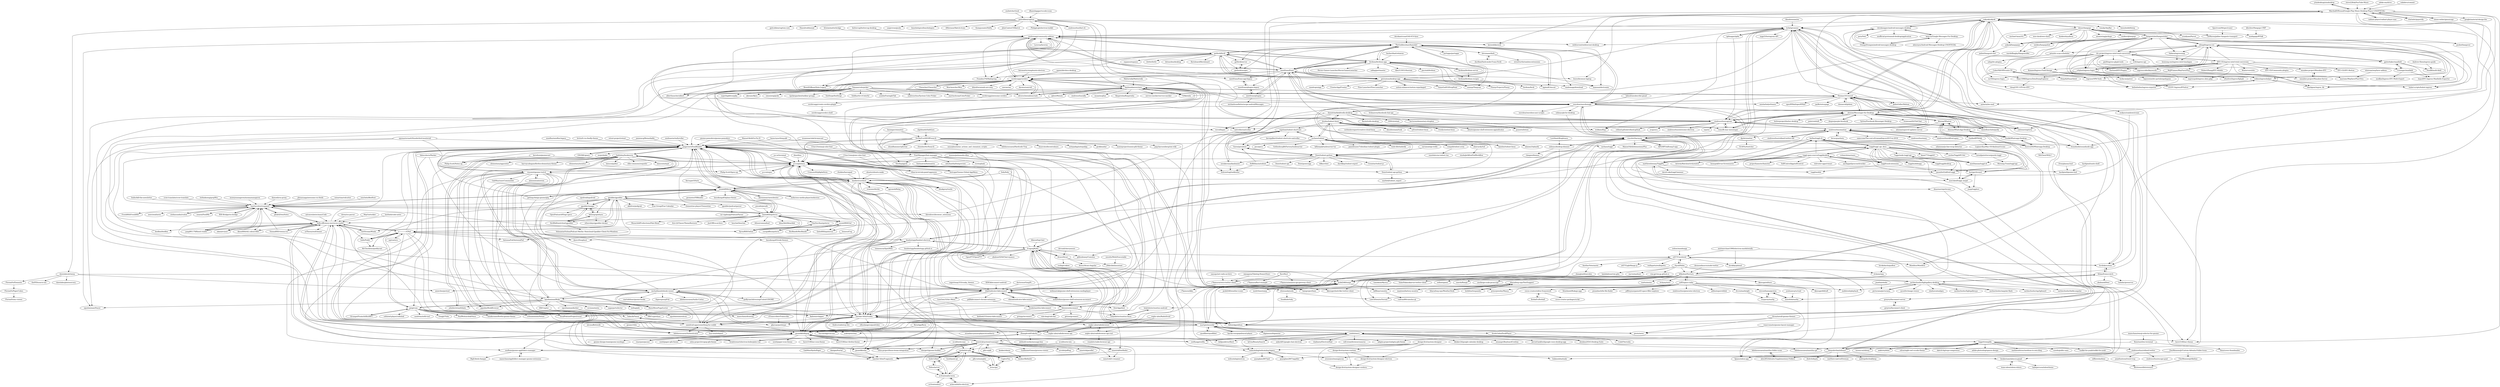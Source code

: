 digraph G {
"ytmdesktop/ytmdesktop" -> "MarshallOfSound/Google-Play-Music-Desktop-Player-UNOFFICIAL-" ["e"=1]
"klaudiosinani/ao" -> "terkelg/ramme" ["e"=1]
"derekantrican/GAS-ICS-Sync" -> "TheGoddessInari/hamsket" ["e"=1]
"johnfactotum/foliate" -> "babluboy/bookworm" ["e"=1]
"steve228uk/YouTube-Music" -> "MarshallOfSound/Google-Play-Music-Desktop-Player-UNOFFICIAL-" ["e"=1]
"sindresorhus/refined-twitter" -> "bukinoshita/taskr" ["e"=1]
"sindresorhus/refined-twitter" -> "sindresorhus/escape-goat" ["e"=1]
"sindresorhus/refined-twitter" -> "jonathontoon/tweet-tray"
"gpodder/mygpo" -> "gpodder/gpodder"
"gpodder/mygpo" -> "kd2org/opodsync" ["e"=1]
"gpodder/mygpo" -> "thrillfall/nextcloud-gpodder"
"gpodder/mygpo" -> "OpenPodcastAPI/api-specs"
"RSS-Bridge/rss-bridge" -> "martinrotter/rssguard" ["e"=1]
"p-e-w/ternimal" -> "p-e-w/plotinus" ["e"=1]
"puneetsl/lotion" -> "krydos/todoist-linux" ["e"=1]
"gpodder/gpodder" -> "gpodder/mygpo"
"gpodder/gpodder" -> "z-------------/CPod"
"gpodder/gpodder" -> "AntennaPod/AntennaPod" ["e"=1]
"gpodder/gpodder" -> "xthursdayx/gpodder-docker"
"gpodder/gpodder" -> "lwindolf/liferea"
"gpodder/gpodder" -> "martinrotter/rssguard"
"gpodder/gpodder" -> "QuiteRSS/quiterss"
"gpodder/gpodder" -> "gpodder/podcastparser"
"gpodder/gpodder" -> "akhilrex/podgrab" ["e"=1]
"gpodder/gpodder" -> "kd2org/opodsync" ["e"=1]
"gpodder/gpodder" -> "Etar-Group/Etar-Calendar" ["e"=1]
"gpodder/gpodder" -> "Sn8z/Poddr"
"gpodder/gpodder" -> "clementine-player/Clementine" ["e"=1]
"gpodder/gpodder" -> "thrillfall/nextcloud-gpodder"
"gpodder/gpodder" -> "VocalPodcastProject/vocal" ["e"=1]
"cedoor/mindmapp" -> "n457/Uncolored" ["e"=1]
"fabiocolacio/Marker" -> "p-e-w/plotinus" ["e"=1]
"fabiocolacio/Marker" -> "gnumdk/eolie" ["e"=1]
"fabiocolacio/Marker" -> "michaldaniel/ebook-viewer" ["e"=1]
"lauthieb/code-notes" -> "hello-efficiency-inc/raven-reader" ["e"=1]
"oguzhaninan/korkut" -> "oguzhaninan/sshcon"
"getferdi/ferdi" -> "ferdium/ferdium-app"
"getferdi/ferdi" -> "meetfranz/franz"
"getferdi/ferdi" -> "ramboxapp/community-edition"
"getferdi/ferdi" -> "TheGoddessInari/hamsket"
"getferdi/ferdi" -> "getferdi/server"
"getferdi/ferdi" -> "getferdi/recipes"
"getferdi/ferdi" -> "getstation/desktop-app"
"getferdi/ferdi" -> "sonnyp/Tangram" ["e"=1]
"getferdi/ferdi" -> "Foundry376/Mailspring" ["e"=1]
"getferdi/ferdi" -> "oguzhaninan/Stacer" ["e"=1]
"getferdi/ferdi" -> "espanso/espanso" ["e"=1]
"getferdi/ferdi" -> "nukeop/nuclear" ["e"=1]
"getferdi/ferdi" -> "Zettlr/Zettlr" ["e"=1]
"getferdi/ferdi" -> "bitwarden/desktop" ["e"=1]
"getferdi/ferdi" -> "florisboard/florisboard" ["e"=1]
"orakaro/rainbowstream" -> "baedert/corebird" ["e"=1]
"tdryer/hangups" -> "hangoutsbot/hangoutsbot"
"tdryer/hangups" -> "yakyak/yakyak"
"tdryer/hangups" -> "yakyak/hangupsjs"
"tdryer/hangups" -> "xmikos/hangupsbot"
"tdryer/hangups" -> "mtomwing/pickups"
"tdryer/hangups" -> "xmikos/qhangups"
"tdryer/hangups" -> "psobot/hangover"
"tdryer/hangups" -> "michael-lazar/rtv" ["e"=1]
"tdryer/hangups" -> "avaidyam/Parrot"
"tdryer/hangups" -> "ZeWaren/jabber-hangouts-transport"
"tdryer/hangups" -> "wee-slack/wee-slack" ["e"=1]
"tdryer/hangups" -> "koekeishiya/kwm" ["e"=1]
"tdryer/hangups" -> "orakaro/rainbowstream" ["e"=1]
"tdryer/hangups" -> "madagaga/WTalk"
"tdryer/hangups" -> "wardellbagby/HangoutsBot"
"meetfranz/franz" -> "getferdi/ferdi"
"meetfranz/franz" -> "ramboxapp/community-edition"
"meetfranz/franz" -> "meetfranz/plugins"
"meetfranz/franz" -> "ferdium/ferdium-app"
"meetfranz/franz" -> "TheGoddessInari/hamsket"
"meetfranz/franz" -> "sindresorhus/caprine"
"meetfranz/franz" -> "meetfranz/plugins-legacy"
"meetfranz/franz" -> "wavebox/waveboxapp"
"meetfranz/franz" -> "getstation/desktop-app"
"meetfranz/franz" -> "wulkano/Kap" ["e"=1]
"meetfranz/franz" -> "Foundry376/Mailspring" ["e"=1]
"meetfranz/franz" -> "meetfranz/franz-app-legacy"
"meetfranz/franz" -> "BoostIO/BoostNote-Legacy" ["e"=1]
"meetfranz/franz" -> "cerebroapp/cerebro"
"meetfranz/franz" -> "brave/browser-laptop" ["e"=1]
"TheGoddessInari/hamsket" -> "ferdium/ferdium-app"
"TheGoddessInari/hamsket" -> "ramboxapp/community-edition"
"TheGoddessInari/hamsket" -> "manusa/electronim"
"TheGoddessInari/hamsket" -> "getferdi/ferdi"
"TheGoddessInari/hamsket" -> "getstation/desktop-app"
"TheGoddessInari/hamsket" -> "agata/dl.biscuit"
"TheGoddessInari/hamsket" -> "meetfranz/franz"
"TheGoddessInari/hamsket" -> "ramboxapp/download"
"TheGoddessInari/hamsket" -> "obvionaoe/dark"
"TheGoddessInari/hamsket" -> "getferdi/server"
"TheGoddessInari/hamsket" -> "sonnyp/Tangram" ["e"=1]
"TheGoddessInari/hamsket" -> "wavebox/waveboxapp"
"TheGoddessInari/hamsket" -> "webcatalog/webcatalog-legacy"
"TheGoddessInari/hamsket" -> "getferdi/recipes"
"TheGoddessInari/hamsket" -> "portapps/portapps" ["e"=1]
"chergert/gnome-builder" -> "mmstick/systemd-manager" ["e"=1]
"baedert/corebird" -> "jangernert/FeedReader"
"baedert/corebird" -> "vinszent/gnome-twitch"
"baedert/corebird" -> "ivonunes/birdie" ["e"=1]
"baedert/corebird" -> "haecker-felix/Gradio"
"baedert/corebird" -> "samdroid-apps/something-for-reddit"
"baedert/corebird" -> "agronick/Relay" ["e"=1]
"baedert/corebird" -> "gnumdk/lollypop"
"baedert/corebird" -> "haecker-felix/Fragments"
"baedert/corebird" -> "horst3180/arc-firefox-theme" ["e"=1]
"baedert/corebird" -> "VocalPodcastProject/vocal" ["e"=1]
"baedert/corebird" -> "bleakgrey/tootle" ["e"=1]
"baedert/corebird" -> "lwindolf/liferea"
"baedert/corebird" -> "chergert/gnome-builder" ["e"=1]
"baedert/corebird" -> "gnumdk/eolie"
"baedert/corebird" -> "p-e-w/plotinus"
"alexkim205/G-Desktop-Suite" -> "zoidsh/meru" ["e"=1]
"corbindavenport/creative-cloud-linux" -> "vincelwt/harmony" ["e"=1]
"leggett/simplify" -> "denysdovhan/inboxer"
"leggett/simplify" -> "teresa-ou/inboxy"
"leggett/simplify" -> "boukestam/inbox-in-gmail"
"leggett/simplify" -> "sindresorhus/refined-twitter"
"leggett/simplify" -> "ankit/stylebot" ["e"=1]
"leggett/simplify" -> "zoidsh/meru"
"leggett/simplify" -> "sdras/night-owl-vscode-theme" ["e"=1]
"leggett/simplify" -> "sketch-hq/svgo-compressor" ["e"=1]
"leggett/simplify" -> "adobe-photoshop/spaces-design" ["e"=1]
"leggett/simplify" -> "mathieudutour/medium-to-own-blog" ["e"=1]
"leggett/simplify" -> "Thomas101/wmail"
"leggett/simplify" -> "uswds/public-sans" ["e"=1]
"leggett/simplify" -> "toolkit-for-ynab/toolkit-for-ynab" ["e"=1]
"lwindolf/liferea" -> "QuiteRSS/quiterss"
"lwindolf/liferea" -> "jangernert/FeedReader"
"lwindolf/liferea" -> "martinrotter/rssguard"
"lwindolf/liferea" -> "baedert/corebird"
"lwindolf/liferea" -> "haecker-felix/Gradio"
"lwindolf/liferea" -> "akrennmair/newsbeuter" ["e"=1]
"lwindolf/liferea" -> "getting-things-gnome/gtg" ["e"=1]
"lwindolf/liferea" -> "AlduinApp/alduin"
"lwindolf/liferea" -> "gpodder/gpodder"
"lwindolf/liferea" -> "audacious-media-player/audacious" ["e"=1]
"lwindolf/liferea" -> "samdroid-apps/something-for-reddit"
"lwindolf/liferea" -> "geometer/FBReader" ["e"=1]
"lwindolf/liferea" -> "rssowl/RSSOwl"
"lwindolf/liferea" -> "lassekongo83/zuki-themes" ["e"=1]
"lwindolf/liferea" -> "lassekongo83/plano-theme" ["e"=1]
"kelyvin/Google-Messages-For-Desktop" -> "OrangeDrangon/android-messages-desktop"
"kelyvin/Google-Messages-For-Desktop" -> "chrisknepper/android-messages-desktop"
"kelyvin/Google-Messages-For-Desktop" -> "alexreyes/Android-Messages-Desktop-UNOFFICIAL"
"nwutils/Web2Executable" -> "29decibel/assistant" ["e"=1]
"mgsloan/todoist-shortcuts" -> "kevinjalbert/todoist-shortcuts-nativefier"
"mgsloan/todoist-shortcuts" -> "mwakerman/kanbanist"
"mgsloan/todoist-shortcuts" -> "6uhrmittag/taskbutler"
"mgsloan/todoist-shortcuts" -> "sachaos/todoist"
"mgsloan/todoist-shortcuts" -> "Garee/pytodoist"
"mgsloan/todoist-shortcuts" -> "Doist/todoist-python"
"xmichelo/Beeftext" -> "martinrotter/rssguard" ["e"=1]
"Xyrio/RSSOwlnix" -> "rssowl/RSSOwl"
"Xyrio/RSSOwlnix" -> "QuiteRSS/quiterss"
"levito/tt-rss-feedly-theme" -> "jangernert/FeedReader" ["e"=1]
"BasioMeusPuga/Lector" -> "babluboy/bookworm" ["e"=1]
"BasioMeusPuga/Lector" -> "michaldaniel/ebook-viewer" ["e"=1]
"webcatalog/webcatalog-legacy" -> "quanglam2807/appifier"
"webcatalog/webcatalog-legacy" -> "quanglam2807/juli"
"webcatalog/webcatalog-legacy" -> "webcatalog/neutron"
"webcatalog/webcatalog-legacy" -> "sivaramsi/manageyum"
"denysdovhan/inboxer" -> "leggett/simplify"
"denysdovhan/inboxer" -> "dinhvh/dejalu" ["e"=1]
"denysdovhan/inboxer" -> "boukestam/inbox-in-gmail"
"denysdovhan/inboxer" -> "fgnass/inbox-app"
"denysdovhan/inboxer" -> "matthew-matvei/freeman"
"denysdovhan/inboxer" -> "wavebox/waveboxapp"
"denysdovhan/inboxer" -> "andrepolischuk/keep" ["e"=1]
"denysdovhan/inboxer" -> "terkelg/ramme"
"keredson/gnomecast" -> "p-e-w/plotinus" ["e"=1]
"keredson/gnomecast" -> "geigi/cozy" ["e"=1]
"leafac/kill-the-newsletter" -> "martinrotter/rssguard" ["e"=1]
"oTranscribe/oTranscribe" -> "gkarsay/parlatype" ["e"=1]
"meetfranz/plugins" -> "meetfranz/franz"
"meetfranz/plugins" -> "meetfranz/plugins-legacy"
"meetfranz/plugins" -> "michaelsouellette/recipe-androidMessages"
"radiant-player/radiant-player-mac" -> "MarshallOfSound/Google-Play-Music-Desktop-Player-UNOFFICIAL-" ["e"=1]
"crow-translate/crow-translate" -> "martinrotter/rssguard" ["e"=1]
"Keruspe/GPaste" -> "lwindolf/liferea" ["e"=1]
"desmondmorris/node-twitter" -> "k0kubun/Nocturn" ["e"=1]
"lassekongo83/zuki-themes" -> "gnumdk/lollypop" ["e"=1]
"dhanishgajjar/vscode-icons" -> "gielcobben/caption" ["e"=1]
"stefankueng/grepWin" -> "martinrotter/rssguard" ["e"=1]
"feedbin/feedbin" -> "jangernert/FeedReader" ["e"=1]
"linde12/kod" -> "Peltoche/vixi"
"linde12/kod" -> "eyelash/xi-gtk"
"linde12/kod" -> "xi-frontend/xi-term"
"Aveek-Saha/DuskPlayer" -> "CodeF0x/violin"
"gnome-pomodoro/gnome-pomodoro" -> "jangernert/FeedReader" ["e"=1]
"gnome-pomodoro/gnome-pomodoro" -> "p-e-w/plotinus" ["e"=1]
"SpectrumIM/spectrum2" -> "ZeWaren/jabber-hangouts-transport" ["e"=1]
"rmarquis/pacaur" -> "gnumdk/lollypop" ["e"=1]
"xgi/castero" -> "z-------------/CPod" ["e"=1]
"obvionaoe/dark" -> "streetturtle/rambox-extensions"
"obvionaoe/dark" -> "ducfilan/Dark-mode-Franz-Ferdi"
"jpeterbaker/maxfield" -> "tvwenger/maxfield"
"jpeterbaker/maxfield" -> "itayo/IITC-Ingress-Maxfields-Exporter"
"jpeterbaker/maxfield" -> "Nuullll/multi-field"
"jpeterbaker/maxfield" -> "nibogd/ingress-ice"
"toggl-open-source/toggldesktop" -> "toggl/track-extension"
"toggl-open-source/toggldesktop" -> "toggl/toggl_api_docs"
"toggl-open-source/toggldesktop" -> "toggl/mobileapp" ["e"=1]
"toggl-open-source/toggldesktop" -> "toggl/mobile"
"toggl-open-source/toggldesktop" -> "toggl/toggldesktop"
"toggl-open-source/toggldesktop" -> "AuHau/toggl-cli"
"toggl-open-source/toggldesktop" -> "matthewdowney/TogglPy"
"toggl-open-source/toggldesktop" -> "jason0x43/alfred-toggl" ["e"=1]
"toggl-open-source/toggldesktop" -> "projecthamster/hamster" ["e"=1]
"toggl-open-source/toggldesktop" -> "p-e-w/plotinus"
"toggl-open-source/toggldesktop" -> "SelfControlApp/selfcontrol" ["e"=1]
"toggl-open-source/toggldesktop" -> "televator-apps/vimari" ["e"=1]
"toggl-open-source/toggldesktop" -> "aardappel/procrastitracker" ["e"=1]
"toggl-open-source/toggldesktop" -> "ActivityWatch/activitywatch" ["e"=1]
"toggl-open-source/toggldesktop" -> "leonspok/Irvue-Screensaver" ["e"=1]
"krydos/todoist-linux" -> "kamhix/todoist-linux"
"krydos/todoist-linux" -> "sachaos/todoist"
"krydos/todoist-linux" -> "puneetsl/lotion" ["e"=1]
"krydos/todoist-linux" -> "klaudiosinani/tusk" ["e"=1]
"krydos/todoist-linux" -> "cyfrost/todoist-linux"
"krydos/todoist-linux" -> "mgsloan/todoist-shortcuts"
"krydos/todoist-linux" -> "vtenfys/notion-linux" ["e"=1]
"krydos/todoist-linux" -> "alainm23/planify" ["e"=1]
"krydos/todoist-linux" -> "ubuntu/gnome-shell-extension-appindicator" ["e"=1]
"krydos/todoist-linux" -> "danielchatfield/trello-desktop"
"getting-things-gnome/gtg" -> "samdroid-apps/something-for-reddit" ["e"=1]
"getting-things-gnome/gtg" -> "jangernert/FeedReader" ["e"=1]
"getting-things-gnome/gtg" -> "lwindolf/liferea" ["e"=1]
"maoschanz/drawing" -> "p-e-w/plotinus" ["e"=1]
"GabMus/HydraPaper" -> "haecker-felix/Fragments"
"Sn8z/Poddr" -> "z-------------/CPod"
"Sn8z/Poddr" -> "MrChuckomo/poddycast"
"IITC-CE/ingress-intel-total-conversion" -> "iitc-project/ingress-intel-total-conversion"
"IITC-CE/ingress-intel-total-conversion" -> "Konano/Ingress-Field-Design"
"IITC-CE/ingress-intel-total-conversion" -> "cr0ybot/ingress-logos"
"IITC-CE/ingress-intel-total-conversion" -> "IITC-CE/IITC-Button"
"IITC-CE/ingress-intel-total-conversion" -> "HubertZhang/IITC-Mobile"
"IITC-CE/ingress-intel-total-conversion" -> "IITC-CE/Community-plugins"
"IITC-CE/ingress-intel-total-conversion" -> "wasabee-project/Wasabee-IITC"
"IITC-CE/ingress-intel-total-conversion" -> "ingresspub/ingress.data.gdpr"
"IITC-CE/ingress-intel-total-conversion" -> "MrJPGames/WayFarerPlus"
"IITC-CE/ingress-intel-total-conversion" -> "wasabee-project/Wasabee-Server"
"IITC-CE/ingress-intel-total-conversion" -> "TheSned/IITCPlugins"
"IITC-CE/ingress-intel-total-conversion" -> "nibogd/ingress-ice"
"IITC-CE/ingress-intel-total-conversion" -> "tvwenger/maxfield"
"IITC-CE/ingress-intel-total-conversion" -> "ingresscodes/keywords"
"IITC-CE/ingress-intel-total-conversion" -> "Wintervorst/iitc"
"chrisknepper/android-messages-desktop" -> "OrangeDrangon/android-messages-desktop"
"chrisknepper/android-messages-desktop" -> "kelyvin/Google-Messages-For-Desktop"
"chrisknepper/android-messages-desktop" -> "MarshallOfSound/Google-Play-Music-Desktop-Player-UNOFFICIAL-"
"chrisknepper/android-messages-desktop" -> "yakyak/yakyak"
"chrisknepper/android-messages-desktop" -> "zoidsh/meru"
"chrisknepper/android-messages-desktop" -> "jariz/Noti" ["e"=1]
"chrisknepper/android-messages-desktop" -> "sindresorhus/caprine"
"chrisknepper/android-messages-desktop" -> "unofficial-protonmail-desktop/application" ["e"=1]
"agata/dl.biscuit" -> "TheGoddessInari/hamsket"
"webmastak/gnome-shell-extensions-mediaplayer" -> "andyholmes/gnome-shell-extension-mconnect" ["e"=1]
"Cogitri/Tau" -> "bvinc/gxi"
"Cogitri/Tau" -> "eyelash/xi-gtk"
"swiftyapp/swifty" -> "zoidsh/meru" ["e"=1]
"swiftyapp/swifty" -> "hello-efficiency-inc/raven-reader" ["e"=1]
"swiftyapp/swifty" -> "webcatalog/webcatalog-legacy" ["e"=1]
"kkosuge/editaro" -> "kkosuge/dddraft"
"toggl/track-extension" -> "toggl-open-source/toggldesktop"
"toggl/track-extension" -> "toggl/toggl_api_docs"
"toggl/track-extension" -> "toggl/mobile"
"toggl/track-extension" -> "jason0x43/alfred-toggl" ["e"=1]
"Garee/pytodoist" -> "Doist/todoist-python"
"Zren/plasma-hud" -> "hardpixel/gnome-hud" ["e"=1]
"boukestam/inbox-in-gmail" -> "team-inbox/inbox-reborn"
"boukestam/inbox-in-gmail" -> "kallepersson/inboxtheme"
"GNOME/geary" -> "jangernert/FeedReader" ["e"=1]
"segler-alex/radiobrowser-api-rust" -> "segler-alex/radiobrowser"
"segler-alex/radiobrowser-api-rust" -> "ivandotv/radio-browser-api"
"mos3abof/toggl_target" -> "kurtgn/chronicl"
"mos3abof/toggl_target" -> "ynop/togglore"
"mos3abof/toggl_target" -> "matthewdowney/TogglPy"
"Maxr1998/IngressDataDumpExplorer" -> "chouj/UPC-UPV-for-IITC"
"peta/iitc-scan-scheduler" -> "udnp/iitc-plugins"
"danigm/fractal" -> "haecker-felix/Fragments" ["e"=1]
"Peltoche/vixi" -> "linde12/kod"
"Peltoche/vixi" -> "xi-frontend/xi-term"
"mmstick/fontfinder" -> "haecker-felix/Fragments"
"mmstick/fontfinder" -> "mmstick/tv-renamer"
"greyivy/linconnect-server" -> "greyivy/linconnect-client"
"greyivy/linconnect-server" -> "holylobster/nuntius-android"
"ducfilan/Dark-mode-Franz-Ferdi" -> "obvionaoe/dark"
"mwakerman/kanbanist" -> "6uhrmittag/taskbutler"
"mwakerman/kanbanist" -> "mgsloan/todoist-shortcuts"
"wasabee-project/Wasabee-IITC" -> "wasabee-project/Wasabee-Server"
"wasabee-project/Wasabee-Server" -> "wasabee-project/Wasabee-IITC"
"FlorianFe/PaperCubes" -> "FlorianFe/mc-viewer"
"greyivy/linconnect-client" -> "greyivy/linconnect-server"
"team-inbox/inbox-reborn" -> "boukestam/inbox-in-gmail"
"bwbwbwbw/ingress-exporter" -> "veikus/ingresshelper"
"alex285/Adwaita-Supplementary-Folders" -> "bilelmoussaoui/nautilus-folder-icons"
"albertlauncher/albert" -> "cerebroapp/cerebro" ["e"=1]
"ubuntu/ubuntu-make" -> "baedert/corebird" ["e"=1]
"yang991178/fluent-reader" -> "martinrotter/rssguard" ["e"=1]
"yang991178/fluent-reader" -> "hello-efficiency-inc/raven-reader" ["e"=1]
"strawberrymusicplayer/strawberry" -> "martinrotter/rssguard" ["e"=1]
"masmu/pulseaudio-dlna" -> "p-e-w/plotinus" ["e"=1]
"masmu/pulseaudio-dlna" -> "bboozzoo/mconnect" ["e"=1]
"odeke-em/drive" -> "MarshallOfSound/Google-Play-Music-Desktop-Player-UNOFFICIAL-" ["e"=1]
"kozec/syncthing-gtk" -> "jangernert/FeedReader" ["e"=1]
"kozec/syncthing-gtk" -> "b4j4/indicator-kdeconnect" ["e"=1]
"nkanaev/yarr" -> "martinrotter/rssguard" ["e"=1]
"moneymanagerex/moneymanagerex" -> "martinrotter/rssguard" ["e"=1]
"hangoutsbot/hangoutsbot" -> "xmikos/hangupsbot"
"hangoutsbot/hangoutsbot" -> "nibogd/ingress-ice"
"hangoutsbot/hangoutsbot" -> "tdryer/hangups"
"hangoutsbot/hangoutsbot" -> "iitc-project/ingress-intel-total-conversion"
"hangoutsbot/hangoutsbot" -> "veikus/ingresshelper"
"hangoutsbot/hangoutsbot" -> "hubot-scripts/hubot-ingress"
"hangoutsbot/hangoutsbot" -> "ra100/ingress-logos"
"hangoutsbot/hangoutsbot" -> "yakyak/hangupsjs"
"hangoutsbot/hangoutsbot" -> "cr0ybot/ingress-logos"
"hangoutsbot/hangoutsbot" -> "blackgear/ingrex_lib"
"hangoutsbot/hangoutsbot" -> "peta/iitc-scan-scheduler"
"hangoutsbot/hangoutsbot" -> "bwbwbwbw/ingress-exporter"
"hangoutsbot/hangoutsbot" -> "itayo/IITC-Ingress-Maxfields-Exporter"
"hangoutsbot/hangoutsbot" -> "Sabara/ingressmap"
"pbek/QOwnNotes" -> "martinrotter/rssguard" ["e"=1]
"snwh/paper-gtk-theme" -> "gnumdk/lollypop" ["e"=1]
"DoTheEvo/ANGRYsearch" -> "cboxdoerfer/fsearch" ["e"=1]
"DoTheEvo/ANGRYsearch" -> "jangernert/FeedReader"
"DoTheEvo/ANGRYsearch" -> "smurphos/nemo_actions_and_cinnamon_scripts" ["e"=1]
"DoTheEvo/ANGRYsearch" -> "bilelmoussaoui/Hardcode-Tray" ["e"=1]
"DoTheEvo/ANGRYsearch" -> "Synzvato/decentraleyes" ["e"=1]
"DoTheEvo/ANGRYsearch" -> "lwindolf/liferea"
"DoTheEvo/ANGRYsearch" -> "notepadqq/notepadqq" ["e"=1]
"DoTheEvo/ANGRYsearch" -> "geokb/yabar" ["e"=1]
"DoTheEvo/ANGRYsearch" -> "haecker-felix/Gradio"
"DoTheEvo/ANGRYsearch" -> "numixproject/numix-gtk-theme" ["e"=1]
"DoTheEvo/ANGRYsearch" -> "jaap-karssenberg/zim-wiki" ["e"=1]
"DoTheEvo/ANGRYsearch" -> "mmstick/systemd-manager"
"DoTheEvo/ANGRYsearch" -> "shundhammer/qdirstat" ["e"=1]
"DoTheEvo/ANGRYsearch" -> "p-e-w/plotinus"
"damoeb/rss-proxy" -> "martinrotter/rssguard" ["e"=1]
"rssowl/RSSOwl" -> "Xyrio/RSSOwlnix"
"rssowl/RSSOwl" -> "QuiteRSS/quiterss"
"rssowl/RSSOwl" -> "QuiteRSS/quiterss2"
"rssowl/RSSOwl" -> "RssBandit/RssBandit"
"martinrotter/rssguard" -> "QuiteRSS/quiterss"
"martinrotter/rssguard" -> "hello-efficiency-inc/raven-reader"
"martinrotter/rssguard" -> "yang991178/fluent-reader" ["e"=1]
"martinrotter/rssguard" -> "FreshRSS/FreshRSS" ["e"=1]
"martinrotter/rssguard" -> "lwindolf/liferea"
"martinrotter/rssguard" -> "RSS-Bridge/rss-bridge" ["e"=1]
"martinrotter/rssguard" -> "AboutRSS/ALL-about-RSS" ["e"=1]
"martinrotter/rssguard" -> "Xyrio/RSSOwlnix"
"martinrotter/rssguard" -> "jangernert/FeedReader"
"martinrotter/rssguard" -> "nextcloud/news" ["e"=1]
"martinrotter/rssguard" -> "pbek/QOwnNotes" ["e"=1]
"martinrotter/rssguard" -> "stefansundin/rssbox" ["e"=1]
"martinrotter/rssguard" -> "seazon/FeedMe" ["e"=1]
"martinrotter/rssguard" -> "libredirect/browser_extension" ["e"=1]
"martinrotter/rssguard" -> "nkanaev/yarr" ["e"=1]
"gnumdk/lollypop" -> "jangernert/FeedReader"
"gnumdk/lollypop" -> "gnumdk/eolie"
"gnumdk/lollypop" -> "horst3180/arc-firefox-theme" ["e"=1]
"gnumdk/lollypop" -> "snwh/paper-gtk-theme" ["e"=1]
"gnumdk/lollypop" -> "haecker-felix/Gradio"
"gnumdk/lollypop" -> "p-e-w/plotinus"
"gnumdk/lollypop" -> "adapta-project/adapta-gtk-theme" ["e"=1]
"gnumdk/lollypop" -> "solus-project/evopop-gtk-theme" ["e"=1]
"gnumdk/lollypop" -> "snwh/paper-icon-theme" ["e"=1]
"gnumdk/lollypop" -> "horst3180/arc-icon-theme" ["e"=1]
"gnumdk/lollypop" -> "baedert/corebird"
"gnumdk/lollypop" -> "rmarquis/pacaur" ["e"=1]
"gnumdk/lollypop" -> "mmstick/systemd-manager"
"gnumdk/lollypop" -> "horst3180/arc-theme" ["e"=1]
"gnumdk/lollypop" -> "gnome-design-team/gnome-mockups" ["e"=1]
"chenasraf/gInbox" -> "Thomas101/wmail" ["e"=1]
"Atraci/Atraci" -> "Atraci/Atraci-Angular"
"Atraci/Atraci" -> "EragonJ/Kaku"
"Atraci/Atraci" -> "29decibel/assistant"
"Atraci/Atraci" -> "rockiger/akiee"
"Manuel-Kehl/Go-For-It" -> "baedert/corebird" ["e"=1]
"Manuel-Kehl/Go-For-It" -> "jangernert/FeedReader" ["e"=1]
"vtenfys/notion-linux" -> "krydos/todoist-linux" ["e"=1]
"rckclmbr/pyportify" -> "MarshallOfSound/Google-Play-Music-Desktop-Player-UNOFFICIAL-" ["e"=1]
"fireball-x/fireball" -> "cocos-creator/editor-framework"
"qdore/Mutate" -> "bayleeadamoss/zazu" ["e"=1]
"qdore/Mutate" -> "gnumdk/lollypop" ["e"=1]
"OrangeDrangon/android-messages-desktop" -> "kelyvin/Google-Messages-For-Desktop"
"OrangeDrangon/android-messages-desktop" -> "chrisknepper/android-messages-desktop"
"ViennaRSS/vienna-rss" -> "hello-efficiency-inc/raven-reader" ["e"=1]
"ViennaRSS/vienna-rss" -> "martinrotter/rssguard" ["e"=1]
"vikoadi/indicator-kdeconnect" -> "b4j4/indicator-kdeconnect"
"getferdi/recipes" -> "getferdi/server"
"nibogd/ingress-ice" -> "veikus/ingresshelper"
"nibogd/ingress-ice" -> "leoxiong-zzz/ingress-intel-timelapse"
"nibogd/ingress-ice" -> "bwbwbwbw/ingress-exporter"
"nibogd/ingress-ice" -> "hubot-scripts/hubot-ingress"
"nibogd/ingress-ice" -> "cr0ybot/ingress-logos"
"nibogd/ingress-ice" -> "iitc-project/ingress-intel-total-conversion"
"nibogd/ingress-ice" -> "peta/iitc-scan-scheduler"
"nibogd/ingress-ice" -> "Sabara/ingressmap"
"nibogd/ingress-ice" -> "blackgear/ingrex_lib"
"nibogd/ingress-ice" -> "jpeterbaker/maxfield"
"nibogd/ingress-ice" -> "hangoutsbot/hangoutsbot"
"Sabara/ingressmap" -> "leoxiong-zzz/ingress-intel-timelapse"
"Doist/todoist-python" -> "Garee/pytodoist"
"Doist/todoist-python" -> "Doist/todoist-api"
"Doist/todoist-python" -> "Doist/powerapp"
"Doist/todoist-python" -> "Doist/todoist-api-python"
"Doist/todoist-python" -> "sachaos/todoist"
"Doist/todoist-python" -> "mwakerman/kanbanist"
"Doist/todoist-python" -> "ddksr/cliist"
"Doist/todoist-python" -> "darekkay/todoist-export"
"Doist/todoist-python" -> "Hoffelhas/autodoist"
"Doist/todoist-python" -> "mgsloan/todoist-shortcuts"
"Doist/todoist-python" -> "Cosmitar/todoist-js"
"antonreshetov/massCode" -> "hello-efficiency-inc/raven-reader" ["e"=1]
"getferdi/server" -> "getferdi/recipes"
"Hoffelhas/autodoist" -> "Garee/pytodoist"
"Hoffelhas/autodoist" -> "6uhrmittag/taskbutler"
"Hoffelhas/autodoist" -> "Doist/todoist-api-python"
"miyagawa/Tabelog-HonestStars" -> "r7kamura/retro-twitter-client" ["e"=1]
"bboozzoo/mconnect" -> "andyholmes/gnome-shell-extension-mconnect"
"bboozzoo/mconnect" -> "b4j4/indicator-kdeconnect"
"bboozzoo/mconnect" -> "getzze/gconnect"
"bboozzoo/mconnect" -> "holylobster/nuntius-linux"
"bboozzoo/mconnect" -> "grimpy/mconnect"
"bboozzoo/mconnect" -> "samdroid-apps/something-for-reddit"
"bboozzoo/mconnect" -> "vala-lang/vala-lint" ["e"=1]
"jason0x43/alfred-toggl" -> "AuHau/toggl-cli" ["e"=1]
"dmarmor/epichrome" -> "quanglam2807/appifier" ["e"=1]
"romgrk/todoist.nvim" -> "smolck/nvim-todoist.lua"
"design-first/system-runtime" -> "design-first/system-designer-electron"
"design-first/system-runtime" -> "design-first/system-designer-cordova"
"kurtgn/chronicl" -> "mos3abof/toggl_target"
"kurtgn/chronicl" -> "ynop/togglore"
"audacious-media-player/audacious" -> "lwindolf/liferea" ["e"=1]
"7eggs/node-toggl-api" -> "meeDamian/toggl-cli"
"sachinchoolur/angular-flash" -> "sachinchoolur/lightgallery-desktop" ["e"=1]
"alanvardy/tod" -> "stacksjb/AlfredTodWorkflow"
"xmikos/hangupsbot" -> "wardellbagby/HangoutsBot"
"yayugu/net-radio-archive" -> "r7kamura/retro-twitter-client" ["e"=1]
"tvwenger/maxfield" -> "jpeterbaker/maxfield"
"tvwenger/maxfield" -> "itayo/IITC-Ingress-Maxfields-Exporter"
"tvwenger/maxfield" -> "modkin/Ingress-IITC-Multi-Export"
"MrJPGames/WayFarerPlus" -> "mariomc/WayfarerPlusUltra"
"MrJPGames/WayFarerPlus" -> "Ingrass/OPR-Tools"
"MrJPGames/WayFarerPlus" -> "UESTC-Ingress/IFSolver"
"schmich/marinara" -> "toggl/track-extension" ["e"=1]
"Ulauncher/Ulauncher" -> "cerebroapp/cerebro" ["e"=1]
"yakyak/yakyak" -> "tdryer/hangups"
"yakyak/yakyak" -> "MarshallOfSound/Google-Play-Music-Desktop-Player-UNOFFICIAL-"
"yakyak/yakyak" -> "Thomas101/wmail"
"yakyak/yakyak" -> "yakyak/hangupsjs"
"yakyak/yakyak" -> "horst3180/arc-theme" ["e"=1]
"yakyak/yakyak" -> "railsware/upterm" ["e"=1]
"yakyak/yakyak" -> "aluxian/Messenger-for-Desktop"
"yakyak/yakyak" -> "nylas/nylas-mail" ["e"=1]
"yakyak/yakyak" -> "sindresorhus/caprine"
"yakyak/yakyak" -> "ramboxapp/community-edition"
"yakyak/yakyak" -> "chrisknepper/android-messages-desktop"
"yakyak/yakyak" -> "brrd/abricotine" ["e"=1]
"yakyak/yakyak" -> "tonsky/AnyBar" ["e"=1]
"yakyak/yakyak" -> "henryboldi/felony" ["e"=1]
"yakyak/yakyak" -> "terkelg/ramme"
"exebetche/vlsub" -> "gielcobben/caption" ["e"=1]
"zagortenay333/conky_themes" -> "b4j4/indicator-kdeconnect" ["e"=1]
"fedy/fedy" -> "holylobster/nuntius-linux" ["e"=1]
"fedy/fedy" -> "baedert/corebird" ["e"=1]
"keshavbhatt/whatsie" -> "ferdium/ferdium-app" ["e"=1]
"notion-enhancer/notion-repackaged" -> "getstation/desktop-app" ["e"=1]
"plenaryapp/awesome-rss-feeds" -> "martinrotter/rssguard" ["e"=1]
"Schmavery/facebook-chat-api" -> "sindresorhus/caprine" ["e"=1]
"FontManager/font-manager" -> "fontmatrix/fontmatrix"
"FontManager/font-manager" -> "mmstick/fontfinder"
"FontManager/font-manager" -> "thezbyg/gpick"
"FontManager/font-manager" -> "sdushantha/fontpreview" ["e"=1]
"FontManager/font-manager" -> "ricotz/plank" ["e"=1]
"FontManager/font-manager" -> "Rafostar/clapper" ["e"=1]
"FontManager/font-manager" -> "p-e-w/plotinus"
"stefansundin/rssbox" -> "martinrotter/rssguard" ["e"=1]
"Aluxian/Whatsie" -> "Aluxian/WhatsApp-Desktop" ["e"=1]
"Aluxian/Whatsie" -> "bcalik/Whatsapp-Desktop"
"Aluxian/Whatsie" -> "aluxian/Messenger-for-Desktop"
"Aluxian/Whatsie" -> "Enrico204/Whatsapp-Desktop"
"Aluxian/Whatsie" -> "aluxian/squirrel-updates-server" ["e"=1]
"rhysd/Shiba" -> "minodisk/markn"
"rhysd/Shiba" -> "lambdalisue/vim-gita" ["e"=1]
"rhysd/Shiba" -> "ma-tu/markcat"
"rhysd/Shiba" -> "n457/Uncolored"
"rhysd/Shiba" -> "itchyny/sjsp"
"rhysd/Shiba" -> "vim-jp/vim-jp.github.io" ["e"=1]
"rhysd/Shiba" -> "k0kubun/Nocturn"
"gtk-rs/gtk" -> "mmstick/systemd-manager" ["e"=1]
"simon-weber/gmusicapi" -> "MarshallOfSound/Google-Play-Music-Desktop-Player-UNOFFICIAL-" ["e"=1]
"aluxian/Messenger-for-Desktop" -> "Aluxian/WhatsApp-Desktop" ["e"=1]
"aluxian/Messenger-for-Desktop" -> "rsms/fb-mac-messenger" ["e"=1]
"aluxian/Messenger-for-Desktop" -> "sindresorhus/caprine"
"aluxian/Messenger-for-Desktop" -> "Aluxian/Whatsie"
"aluxian/Messenger-for-Desktop" -> "dequis/purple-facebook" ["e"=1]
"aluxian/Messenger-for-Desktop" -> "danielbuechele/goofy" ["e"=1]
"aluxian/Messenger-for-Desktop" -> "Sytten/Facebook-Messenger-Desktop"
"aluxian/Messenger-for-Desktop" -> "Thomas101/wmail"
"aluxian/Messenger-for-Desktop" -> "stonesam92/ChitChat" ["e"=1]
"aluxian/Messenger-for-Desktop" -> "yakyak/yakyak"
"aluxian/Messenger-for-Desktop" -> "adapta-project/adapta-gtk-theme" ["e"=1]
"aluxian/Messenger-for-Desktop" -> "Soundnode/soundnode-app" ["e"=1]
"aluxian/Messenger-for-Desktop" -> "butterproject/butter-desktop" ["e"=1]
"aluxian/Messenger-for-Desktop" -> "jonls/redshift" ["e"=1]
"aluxian/Messenger-for-Desktop" -> "horst3180/arc-theme" ["e"=1]
"cocos-creator/editor-framework" -> "fireball-x/fireball"
"cocos-creator/editor-framework" -> "cocos-creator-packages/ui-kit"
"minodisk/markn" -> "steventhanna/proton"
"quodlibet/quodlibet" -> "martpie/museeks" ["e"=1]
"EragonJ/Kaku" -> "Atraci/Atraci"
"EragonJ/Kaku" -> "vincelwt/harmony"
"EragonJ/Kaku" -> "martpie/museeks"
"EragonJ/Kaku" -> "OpenPTT/OpenPTT" ["e"=1]
"EragonJ/Kaku" -> "Zhangdroid/Gokotta"
"EragonJ/Kaku" -> "headsetapp/headset-electron"
"EragonJ/Kaku" -> "whoisandy/yoda"
"EragonJ/Kaku" -> "haecker-felix/Gradio"
"EragonJ/Kaku" -> "jangernert/FeedReader"
"EragonJ/Kaku" -> "gillesdemey/Cumulus" ["e"=1]
"EragonJ/Kaku" -> "abalone0204/Clairvoyance" ["e"=1]
"EragonJ/Kaku" -> "michaldaniel/ebook-viewer"
"EragonJ/Kaku" -> "n457/Uncolored"
"EragonJ/Kaku" -> "jackd248/temps"
"EragonJ/Kaku" -> "sachinchoolur/lightgallery-desktop"
"rsms/fb-mac-messenger" -> "aluxian/Messenger-for-Desktop" ["e"=1]
"rsms/fb-mac-messenger" -> "sindresorhus/caprine" ["e"=1]
"martpie/museeks" -> "vincelwt/harmony"
"martpie/museeks" -> "EragonJ/Kaku"
"martpie/museeks" -> "Zhangdroid/Gokotta"
"martpie/museeks" -> "Taiko2k/Tauon" ["e"=1]
"martpie/museeks" -> "kartik-venugopal/aural-player" ["e"=1]
"martpie/museeks" -> "Aveek-Saha/DuskPlayer"
"martpie/museeks" -> "quodlibet/quodlibet" ["e"=1]
"martpie/museeks" -> "digimezzo/dopamine" ["e"=1]
"martpie/museeks" -> "strawberrymusicplayer/strawberry" ["e"=1]
"martpie/museeks" -> "gnumdk/lollypop"
"martpie/museeks" -> "terkelg/ramme"
"martpie/museeks" -> "nukeop/nuclear" ["e"=1]
"martpie/museeks" -> "hello-efficiency-inc/raven-reader"
"martpie/museeks" -> "jackd248/temps"
"martpie/museeks" -> "zoidsh/meru"
"QuiteRSS/quiterss" -> "martinrotter/rssguard"
"QuiteRSS/quiterss" -> "rssowl/RSSOwl"
"QuiteRSS/quiterss" -> "lwindolf/liferea"
"QuiteRSS/quiterss" -> "QuiteRSS/quiterss2"
"QuiteRSS/quiterss" -> "Xyrio/RSSOwlnix"
"QuiteRSS/quiterss" -> "jangernert/FeedReader"
"QuiteRSS/quiterss" -> "hello-efficiency-inc/raven-reader"
"QuiteRSS/quiterss" -> "ChiaYen-Kan/quiterss"
"QuiteRSS/quiterss" -> "gpodder/gpodder"
"QuiteRSS/quiterss" -> "JustOff/ca-archive" ["e"=1]
"QuiteRSS/quiterss" -> "hexchat/hexchat" ["e"=1]
"QuiteRSS/quiterss" -> "Athou/commafeed" ["e"=1]
"QuiteRSS/quiterss" -> "bleachbit/bleachbit" ["e"=1]
"QuiteRSS/quiterss" -> "MoonchildProductions/Pale-Moon" ["e"=1]
"QuiteRSS/quiterss" -> "Aris-t2/ClassicThemeRestorer" ["e"=1]
"gtk-rs/examples" -> "bvinc/gxi" ["e"=1]
"ilikenwf/apt-fast" -> "EragonJ/Kaku" ["e"=1]
"Aluxian/WhatsApp-Desktop" -> "aluxian/Messenger-for-Desktop" ["e"=1]
"Aluxian/WhatsApp-Desktop" -> "Aluxian/Whatsie" ["e"=1]
"Aluxian/WhatsApp-Desktop" -> "bcalik/Whatsapp-Desktop" ["e"=1]
"z-------------/CPod" -> "VocalPodcastProject/vocal" ["e"=1]
"z-------------/CPod" -> "gpodder/gpodder"
"z-------------/CPod" -> "Sn8z/Poddr"
"z-------------/CPod" -> "xgi/castero" ["e"=1]
"z-------------/CPod" -> "MrChuckomo/poddycast"
"z-------------/CPod" -> "haecker-felix/Gradio"
"z-------------/CPod" -> "hello-efficiency-inc/raven-reader"
"z-------------/CPod" -> "AlduinApp/alduin"
"z-------------/CPod" -> "geigi/cozy"
"z-------------/CPod" -> "jangernert/FeedReader"
"z-------------/CPod" -> "dyerc/Doughnut"
"z-------------/CPod" -> "headsetapp/headset-electron"
"z-------------/CPod" -> "AntennaPod/AntennaPod" ["e"=1]
"alamminsalo/orion" -> "vinszent/gnome-twitch" ["e"=1]
"sarumont/py-trello" -> "Doist/todoist-python" ["e"=1]
"getstation/desktop-app" -> "ferdium/ferdium-app"
"getstation/desktop-app" -> "TheGoddessInari/hamsket"
"getstation/desktop-app" -> "getferdi/ferdi"
"getstation/desktop-app" -> "agata/dl.biscuit"
"getstation/desktop-app" -> "manusa/electronim"
"getstation/desktop-app" -> "sonnyp/Tangram" ["e"=1]
"getstation/desktop-app" -> "ramboxapp/community-edition"
"getstation/desktop-app" -> "ramboxapp/download"
"getstation/desktop-app" -> "meetfranz/franz"
"getstation/desktop-app" -> "notion-enhancer/notion-repackaged" ["e"=1]
"getstation/desktop-app" -> "GameGodS3/DropPoint" ["e"=1]
"getstation/desktop-app" -> "raindropio/app" ["e"=1]
"getstation/desktop-app" -> "FreeterApp/Freeter" ["e"=1]
"getstation/desktop-app" -> "Floorp-Projects/Floorp" ["e"=1]
"getstation/desktop-app" -> "Flow-Launcher/Flow.Launcher" ["e"=1]
"thrillfall/nextcloud-gpodder" -> "kd2org/opodsync" ["e"=1]
"thrillfall/nextcloud-gpodder" -> "gpodder/mygpo"
"thrillfall/nextcloud-gpodder" -> "YehonatanVishna/Podcast-Merlin--Nextcloud-Gpodder-Client-For-Windows"
"dequis/purple-facebook" -> "aluxian/Messenger-for-Desktop" ["e"=1]
"yoshuawuyts/vmd" -> "minodisk/markn" ["e"=1]
"rilian-la-te/vala-panel-appmenu" -> "p-e-w/plotinus" ["e"=1]
"rilian-la-te/vala-panel-appmenu" -> "b4j4/indicator-kdeconnect" ["e"=1]
"holylobster/nuntius-linux" -> "holylobster/nuntius-android"
"danielbuechele/goofy" -> "sindresorhus/caprine" ["e"=1]
"danielbuechele/goofy" -> "aluxian/Messenger-for-Desktop" ["e"=1]
"danielbuechele/goofy" -> "Thomas101/wmail" ["e"=1]
"Andrew-Shen/ingress-guide" -> "Nuullll/multi-field"
"yakyak/hangupsjs" -> "jaxbot/hangouts-bot"
"bcalik/Whatsapp-Desktop" -> "Enrico204/Whatsapp-Desktop"
"bcalik/Whatsapp-Desktop" -> "Aluxian/WhatsApp-Desktop" ["e"=1]
"bcalik/Whatsapp-Desktop" -> "Aluxian/Whatsie"
"whoisandy/yoda" -> "LeeChSien/nuTorrent"
"whoisandy/yoda" -> "frankhale/toby"
"holylobster/nuntius-android" -> "holylobster/nuntius-linux"
"matthewdowney/TogglPy" -> "kurtgn/chronicl"
"matthewdowney/TogglPy" -> "AuHau/toggl-cli"
"matthewdowney/TogglPy" -> "mos3abof/toggl_target"
"matthewdowney/TogglPy" -> "toggl/toggl_api_docs"
"matthewdowney/TogglPy" -> "david-cako/toggl-hammer"
"ChiaYen-Kan/quiterss" -> "cornpaffies/quiterss"
"veikus/ingresshelper" -> "bwbwbwbw/ingress-exporter"
"veikus/ingresshelper" -> "nibogd/ingress-ice"
"veikus/ingresshelper" -> "blackgear/ingrex_lib"
"veikus/ingresshelper" -> "hubot-scripts/hubot-ingress"
"k0kubun/Nocturn" -> "sindresorhus/anatine"
"k0kubun/Nocturn" -> "r7kamura/retro-twitter-client"
"k0kubun/Nocturn" -> "tomokuni/Myrica" ["e"=1]
"k0kubun/Nocturn" -> "kkosuge/editaro"
"k0kubun/Nocturn" -> "YuheiNakasaka/vue-twitter-client"
"k0kubun/Nocturn" -> "willnet/gimei" ["e"=1]
"k0kubun/Nocturn" -> "mizchi/flumpt" ["e"=1]
"k0kubun/Nocturn" -> "kkosuge/slack-like-twitter-client"
"k0kubun/Nocturn" -> "LeeChSien/nuTorrent"
"k0kubun/Nocturn" -> "zz85/space-radar"
"k0kubun/Nocturn" -> "azu/large-scale-javascript" ["e"=1]
"k0kubun/Nocturn" -> "bildpunkt/surfbird" ["e"=1]
"k0kubun/Nocturn" -> "fgnass/inbox-app"
"k0kubun/Nocturn" -> "mattn/memo" ["e"=1]
"k0kubun/Nocturn" -> "itchyny/mmv" ["e"=1]
"zz85/space-radar" -> "k0kubun/Nocturn"
"zz85/space-radar" -> "steventhanna/proton"
"zz85/space-radar" -> "princejwesley/Mancy" ["e"=1]
"zz85/space-radar" -> "bluedaniel/Kakapo-app" ["e"=1]
"zz85/space-radar" -> "pwambach/fat-file-finder"
"zz85/space-radar" -> "dvcrn/markright" ["e"=1]
"zz85/space-radar" -> "mafintosh/playback" ["e"=1]
"zz85/space-radar" -> "whoisandy/yoda"
"zz85/space-radar" -> "jeffreymorganio/d3-space-filler-explorer"
"zz85/space-radar" -> "hainproject/hain" ["e"=1]
"zz85/space-radar" -> "LeeChSien/nuTorrent"
"zz85/space-radar" -> "fgnass/inbox-app"
"zz85/space-radar" -> "sindresorhus/generator-electron" ["e"=1]
"zz85/space-radar" -> "adileo/squirreldisk" ["e"=1]
"zz85/space-radar" -> "cocos-creator/editor-framework"
"sindresorhus/caprine" -> "aluxian/Messenger-for-Desktop"
"sindresorhus/caprine" -> "terkelg/ramme"
"sindresorhus/caprine" -> "rsms/fb-mac-messenger" ["e"=1]
"sindresorhus/caprine" -> "sindresorhus/anatine"
"sindresorhus/caprine" -> "danielbuechele/goofy" ["e"=1]
"sindresorhus/caprine" -> "wulkano/Kap" ["e"=1]
"sindresorhus/caprine" -> "meetfranz/franz"
"sindresorhus/caprine" -> "sindresorhus/awesome-electron" ["e"=1]
"sindresorhus/caprine" -> "railsware/upterm" ["e"=1]
"sindresorhus/caprine" -> "vercel/hyper" ["e"=1]
"sindresorhus/caprine" -> "xojs/xo" ["e"=1]
"sindresorhus/caprine" -> "nativefier/nativefier" ["e"=1]
"sindresorhus/caprine" -> "refined-github/refined-github" ["e"=1]
"sindresorhus/caprine" -> "avajs/ava" ["e"=1]
"sindresorhus/caprine" -> "cerebroapp/cerebro"
"KrumpetPirate/AAXtoMP3" -> "geigi/cozy" ["e"=1]
"gnunn1/tilix" -> "gnumdk/lollypop" ["e"=1]
"Thomas101/wmail" -> "wavebox/waveboxapp"
"Thomas101/wmail" -> "chenasraf/gInbox" ["e"=1]
"Thomas101/wmail" -> "yakyak/yakyak"
"Thomas101/wmail" -> "openWMail/openWMail"
"Thomas101/wmail" -> "ramboxapp/community-edition"
"Thomas101/wmail" -> "jayfk/statuspage" ["e"=1]
"Thomas101/wmail" -> "fgnass/inbox-app"
"Thomas101/wmail" -> "aluxian/Messenger-for-Desktop"
"Thomas101/wmail" -> "MarshallOfSound/Google-Play-Music-Desktop-Player-UNOFFICIAL-"
"Thomas101/wmail" -> "bayleeadamoss/zazu"
"Thomas101/wmail" -> "JadenGeller/Helium" ["e"=1]
"Thomas101/wmail" -> "brrd/abricotine" ["e"=1]
"Thomas101/wmail" -> "railsware/upterm" ["e"=1]
"Thomas101/wmail" -> "anishathalye/lumen" ["e"=1]
"Thomas101/wmail" -> "nylas/nylas-mail" ["e"=1]
"baumgarr/nixnote2" -> "haecker-felix/Gradio" ["e"=1]
"baumgarr/nixnote2" -> "DoTheEvo/ANGRYsearch" ["e"=1]
"KDE/kdeconnect-android" -> "b4j4/indicator-kdeconnect" ["e"=1]
"buttercup/buttercup-desktop" -> "ramboxapp/community-edition" ["e"=1]
"danielchatfield/trello-desktop" -> "Racle/trello-desktop"
"danielchatfield/trello-desktop" -> "1000ch/whale"
"danielchatfield/trello-desktop" -> "wavebox/waveboxapp"
"danielchatfield/trello-desktop" -> "krydos/todoist-linux"
"danielchatfield/trello-desktop" -> "hectorm/elementary-dropbox" ["e"=1]
"danielchatfield/trello-desktop" -> "jangernert/FeedReader"
"danielchatfield/trello-desktop" -> "b4j4/indicator-kdeconnect"
"danielchatfield/trello-desktop" -> "Enrico204/Whatsapp-Desktop"
"horst3180/arc-firefox-theme" -> "gnumdk/lollypop" ["e"=1]
"42wim/matterbridge" -> "ramboxapp/community-edition" ["e"=1]
"MarshallOfSound/Google-Play-Music-Desktop-Player-UNOFFICIAL-" -> "radiant-player/radiant-player-mac" ["e"=1]
"MarshallOfSound/Google-Play-Music-Desktop-Player-UNOFFICIAL-" -> "ytmdesktop/ytmdesktop" ["e"=1]
"MarshallOfSound/Google-Play-Music-Desktop-Player-UNOFFICIAL-" -> "simon-weber/gmusicapi" ["e"=1]
"MarshallOfSound/Google-Play-Music-Desktop-Player-UNOFFICIAL-" -> "railsware/upterm" ["e"=1]
"MarshallOfSound/Google-Play-Music-Desktop-Player-UNOFFICIAL-" -> "horst3180/arc-theme" ["e"=1]
"MarshallOfSound/Google-Play-Music-Desktop-Player-UNOFFICIAL-" -> "yakyak/yakyak"
"MarshallOfSound/Google-Play-Music-Desktop-Player-UNOFFICIAL-" -> "keeweb/keeweb" ["e"=1]
"MarshallOfSound/Google-Play-Music-Desktop-Player-UNOFFICIAL-" -> "nylas/nylas-mail" ["e"=1]
"MarshallOfSound/Google-Play-Music-Desktop-Player-UNOFFICIAL-" -> "rckclmbr/pyportify" ["e"=1]
"MarshallOfSound/Google-Play-Music-Desktop-Player-UNOFFICIAL-" -> "vercel/hyper" ["e"=1]
"MarshallOfSound/Google-Play-Music-Desktop-Player-UNOFFICIAL-" -> "Soundnode/soundnode-app" ["e"=1]
"MarshallOfSound/Google-Play-Music-Desktop-Player-UNOFFICIAL-" -> "webtorrent/webtorrent-desktop" ["e"=1]
"MarshallOfSound/Google-Play-Music-Desktop-Player-UNOFFICIAL-" -> "nativefier/nativefier" ["e"=1]
"MarshallOfSound/Google-Play-Music-Desktop-Player-UNOFFICIAL-" -> "google/material-design-lite" ["e"=1]
"MarshallOfSound/Google-Play-Music-Desktop-Player-UNOFFICIAL-" -> "brave/browser-laptop" ["e"=1]
"jangernert/FeedReader" -> "baedert/corebird"
"jangernert/FeedReader" -> "samdroid-apps/something-for-reddit"
"jangernert/FeedReader" -> "haecker-felix/Gradio"
"jangernert/FeedReader" -> "gnumdk/lollypop"
"jangernert/FeedReader" -> "lwindolf/liferea"
"jangernert/FeedReader" -> "vinszent/gnome-twitch"
"jangernert/FeedReader" -> "VocalPodcastProject/vocal" ["e"=1]
"jangernert/FeedReader" -> "GNOME/geary" ["e"=1]
"jangernert/FeedReader" -> "AlduinApp/alduin"
"jangernert/FeedReader" -> "babluboy/bookworm"
"jangernert/FeedReader" -> "p-e-w/plotinus"
"jangernert/FeedReader" -> "mujx/nheko" ["e"=1]
"jangernert/FeedReader" -> "Philip-Scott/Notes-up" ["e"=1]
"jangernert/FeedReader" -> "b4j4/indicator-kdeconnect"
"jangernert/FeedReader" -> "bleakgrey/tootle" ["e"=1]
"cboxdoerfer/fsearch" -> "DoTheEvo/ANGRYsearch" ["e"=1]
"ferdium/ferdium-app" -> "getferdi/ferdi"
"ferdium/ferdium-app" -> "getstation/desktop-app"
"ferdium/ferdium-app" -> "ferdium/ferdium-server"
"ferdium/ferdium-app" -> "TheGoddessInari/hamsket"
"ferdium/ferdium-app" -> "meetfranz/franz"
"ferdium/ferdium-app" -> "ramboxapp/community-edition"
"ferdium/ferdium-app" -> "sonnyp/Tangram" ["e"=1]
"ferdium/ferdium-app" -> "Floorp-Projects/Floorp" ["e"=1]
"ferdium/ferdium-app" -> "manusa/electronim"
"ferdium/ferdium-app" -> "Heroic-Games-Launcher/HeroicGamesLauncher" ["e"=1]
"ferdium/ferdium-app" -> "safing/portmaster" ["e"=1]
"ferdium/ferdium-app" -> "libredirect/browser_extension" ["e"=1]
"ferdium/ferdium-app" -> "Alex313031/thorium" ["e"=1]
"ferdium/ferdium-app" -> "ferdium/ferdium-recipes"
"ferdium/ferdium-app" -> "pacstah/ferdium"
"design-first/system-designer" -> "design-first/system-runtime"
"design-first/system-designer" -> "design-first/system-designer-cordova"
"design-first/system-designer" -> "design-first/system-designer-electron"
"design-first/system-designer" -> "webcatalog/webcatalog-legacy"
"rbren/rss-parser" -> "hello-efficiency-inc/raven-reader" ["e"=1]
"bradstewart/electron-boilerplate-vue" -> "Zhangdroid/Gokotta" ["e"=1]
"bradstewart/electron-boilerplate-vue" -> "hello-efficiency-inc/raven-reader" ["e"=1]
"shundhammer/qdirstat" -> "DoTheEvo/ANGRYsearch" ["e"=1]
"hello-efficiency-inc/raven-reader" -> "martinrotter/rssguard"
"hello-efficiency-inc/raven-reader" -> "yang991178/fluent-reader" ["e"=1]
"hello-efficiency-inc/raven-reader" -> "GetStream/Winds" ["e"=1]
"hello-efficiency-inc/raven-reader" -> "QuiteRSS/quiterss"
"hello-efficiency-inc/raven-reader" -> "Zhangdroid/Gokotta"
"hello-efficiency-inc/raven-reader" -> "bradstewart/electron-boilerplate-vue" ["e"=1]
"hello-efficiency-inc/raven-reader" -> "jangernert/FeedReader"
"hello-efficiency-inc/raven-reader" -> "z-------------/CPod"
"hello-efficiency-inc/raven-reader" -> "Sn8z/Poddr"
"hello-efficiency-inc/raven-reader" -> "feedbin/feedbin" ["e"=1]
"hello-efficiency-inc/raven-reader" -> "ViennaRSS/vienna-rss" ["e"=1]
"hello-efficiency-inc/raven-reader" -> "nkanaev/yarr" ["e"=1]
"hello-efficiency-inc/raven-reader" -> "swiftyapp/swifty" ["e"=1]
"hello-efficiency-inc/raven-reader" -> "AboutRSS/ALL-about-RSS" ["e"=1]
"hello-efficiency-inc/raven-reader" -> "szTheory/exifcleaner" ["e"=1]
"jmathai/elodie" -> "picturama/picturama" ["e"=1]
"edfloreshz/done" -> "Bitsteward/bitsteward" ["e"=1]
"retext-project/retext" -> "jangernert/FeedReader" ["e"=1]
"brrd/abricotine" -> "Kilian/fromscratch" ["e"=1]
"brrd/abricotine" -> "n457/Uncolored" ["e"=1]
"brrd/abricotine" -> "Thomas101/wmail" ["e"=1]
"vincelwt/harmony" -> "EragonJ/Kaku"
"vincelwt/harmony" -> "martpie/museeks"
"vincelwt/harmony" -> "jangernert/FeedReader"
"vincelwt/harmony" -> "gnumdk/lollypop"
"vincelwt/harmony" -> "terkelg/ramme"
"vincelwt/harmony" -> "headsetapp/headset-electron"
"vincelwt/harmony" -> "AlduinApp/alduin"
"vincelwt/harmony" -> "sidneys/desktop-dimmer"
"vincelwt/harmony" -> "Manuel-Kehl/elementaryPlus" ["e"=1]
"vincelwt/harmony" -> "Soundnode/soundnode-app" ["e"=1]
"vincelwt/harmony" -> "sindresorhus/anatine"
"vincelwt/harmony" -> "wavebox/waveboxapp"
"vincelwt/harmony" -> "gillesdemey/Cumulus" ["e"=1]
"vincelwt/harmony" -> "AllToMP3/alltomp3-app" ["e"=1]
"vincelwt/harmony" -> "jackd248/temps"
"Automattic/simplenote-electron" -> "cerebroapp/cerebro" ["e"=1]
"pwsafe/pwsafe" -> "QuiteRSS/quiterss" ["e"=1]
"doctormo/GimpPs" -> "b4j4/indicator-kdeconnect" ["e"=1]
"vesparny/marky" -> "steventhanna/proton"
"Doist/todoist-api-python" -> "Doist/todoist-python"
"Doist/todoist-api-python" -> "markwk/todoist_export"
"slgobinath/SafeEyes" -> "DoTheEvo/ANGRYsearch" ["e"=1]
"Kilian/fromscratch" -> "brrd/abricotine" ["e"=1]
"Kilian/fromscratch" -> "sachinchoolur/lightgallery-desktop"
"Kilian/fromscratch" -> "hsbalar/preserver" ["e"=1]
"Kilian/fromscratch" -> "jackd248/temps"
"Kilian/fromscratch" -> "abahmed/Deer" ["e"=1]
"dvcrn/markright" -> "vesparny/marky" ["e"=1]
"avaidyam/Parrot" -> "psobot/hangover"
"mmstick/systemd-manager" -> "gtk-rs/gtk" ["e"=1]
"mmstick/systemd-manager" -> "mmstick/tv-renamer"
"mmstick/systemd-manager" -> "eyelash/xi-gtk"
"mmstick/systemd-manager" -> "mmstick/fontfinder"
"mmstick/systemd-manager" -> "gnumdk/eolie"
"mmstick/systemd-manager" -> "haecker-felix/Fragments"
"mmstick/systemd-manager" -> "bilelmoussaoui/nautilus-git"
"mmstick/systemd-manager" -> "chergert/gnome-builder" ["e"=1]
"mmstick/systemd-manager" -> "GuillaumeGomez/process-viewer" ["e"=1]
"mmstick/systemd-manager" -> "muflone/gnome-appfolders-manager"
"mmstick/systemd-manager" -> "solus-project/linux-steam-integration" ["e"=1]
"mmstick/systemd-manager" -> "gnumdk/lollypop"
"mmstick/systemd-manager" -> "arrufat/pdftag"
"mmstick/systemd-manager" -> "mmstick/parallel" ["e"=1]
"mmstick/systemd-manager" -> "konkor/filefinder"
"vinszent/gnome-twitch" -> "samdroid-apps/something-for-reddit"
"vinszent/gnome-twitch" -> "alamminsalo/orion" ["e"=1]
"vinszent/gnome-twitch" -> "baedert/corebird"
"vinszent/gnome-twitch" -> "jangernert/FeedReader"
"vinszent/gnome-twitch" -> "haecker-felix/Gradio"
"vinszent/gnome-twitch" -> "gnumdk/eolie"
"vinszent/gnome-twitch" -> "solus-project/linux-steam-integration" ["e"=1]
"vinszent/gnome-twitch" -> "haecker-felix/Fragments"
"vinszent/gnome-twitch" -> "gnumdk/lollypop"
"vinszent/gnome-twitch" -> "bilelmoussaoui/Authenticator"
"vinszent/gnome-twitch" -> "GabMus/razerCommander" ["e"=1]
"vinszent/gnome-twitch" -> "p-e-w/plotinus"
"vinszent/gnome-twitch" -> "muflone/gnome-appfolders-manager"
"vinszent/gnome-twitch" -> "chergert/gnome-builder" ["e"=1]
"vinszent/gnome-twitch" -> "b4j4/indicator-kdeconnect"
"fluct/fluct" -> "r7kamura/fluct-example"
"fluct/fluct" -> "r7kamura/amazon-api-gateway-client"
"fluct/fluct" -> "r7kamura/retro-twitter-client"
"mzdr/timestamp" -> "jackd248/temps"
"AuHau/toggl-cli" -> "matthewdowney/TogglPy"
"AuHau/toggl-cli" -> "meeDamian/toggl-cli"
"AuHau/toggl-cli" -> "kurtgn/chronicl"
"AuHau/toggl-cli" -> "mos3abof/toggl_target"
"AuHau/toggl-cli" -> "toggl/toggl_api_docs"
"AuHau/toggl-cli" -> "sachaos/toggl"
"AuHau/toggl-cli" -> "jason0x43/alfred-toggl" ["e"=1]
"ferdium/ferdium-server" -> "ferdium/ferdium-recipes"
"ferdium/ferdium-server" -> "ferdium/ferdium-app"
"CleoMenezesJr/flatline" -> "Bitsteward/bitsteward"
"ferdium/ferdium-recipes" -> "ferdium/ferdi"
"RicinApp/Ricin" -> "VaccineApp/vaccine" ["e"=1]
"segler-alex/radiobrowser" -> "segler-alex/radiobrowser-api"
"segler-alex/radiobrowser" -> "segler-alex/radiobrowser-api-rust"
"steventhanna/proton" -> "minodisk/markn"
"steventhanna/proton" -> "vesparny/marky"
"kfechter/Hangups-UWP" -> "madagaga/WTalk"
"CleoMenezesJr/Custom-Adwaita-Folder-Icons" -> "alex285/Adwaita-Supplementary-Folders"
"CleoMenezesJr/Custom-Adwaita-Folder-Icons" -> "CleoMenezesJr/flatline"
"tehstone/wayfarer-addons" -> "mariomc/WayfarerPlusUltra"
"forabi/nautilus-kdeconnect" -> "kelebek333/nemo-kdeconnect"
"r7kamura/retro-twitter-client" -> "kkosuge/slack-like-twitter-client"
"r7kamura/retro-twitter-client" -> "r7kamura/ikku"
"ramboxapp/community-edition" -> "meetfranz/franz"
"ramboxapp/community-edition" -> "getferdi/ferdi"
"ramboxapp/community-edition" -> "TheGoddessInari/hamsket"
"ramboxapp/community-edition" -> "ferdium/ferdium-app"
"ramboxapp/community-edition" -> "Foundry376/Mailspring" ["e"=1]
"ramboxapp/community-edition" -> "wavebox/waveboxapp"
"ramboxapp/community-edition" -> "Laverna/laverna" ["e"=1]
"ramboxapp/community-edition" -> "cerebroapp/cerebro"
"ramboxapp/community-edition" -> "oguzhaninan/Stacer" ["e"=1]
"ramboxapp/community-edition" -> "keeweb/keeweb" ["e"=1]
"ramboxapp/community-edition" -> "Thomas101/wmail"
"ramboxapp/community-edition" -> "albertlauncher/albert" ["e"=1]
"ramboxapp/community-edition" -> "webtorrent/webtorrent-desktop" ["e"=1]
"ramboxapp/community-edition" -> "BoostIO/BoostNote-Legacy" ["e"=1]
"ramboxapp/community-edition" -> "meetfranz/franz-app-legacy"
"13rac1/twemoji-color-font" -> "FontManager/font-manager" ["e"=1]
"hainproject/hain" -> "bayleeadamoss/zazu" ["e"=1]
"hainproject/hain" -> "cerebroapp/cerebro" ["e"=1]
"sindresorhus/refined-twitter-old" -> "sindresorhus/anatine" ["e"=1]
"meetfranz/franz-app-legacy" -> "meetfranz/plugins-legacy"
"Taiko2k/Tauon" -> "martpie/museeks" ["e"=1]
"MayGo/tockler" -> "hello-efficiency-inc/raven-reader" ["e"=1]
"sachinchoolur/lightgallery-desktop" -> "picturama/picturama"
"sachinchoolur/lightgallery-desktop" -> "sachinchoolur/angular-flash" ["e"=1]
"sachinchoolur/lightgallery-desktop" -> "Kilian/fromscratch"
"sachinchoolur/lightgallery-desktop" -> "sachinchoolur/ngclipboard" ["e"=1]
"sachinchoolur/lightgallery-desktop" -> "sachinchoolur/ladda-angular" ["e"=1]
"sachinchoolur/lightgallery-desktop" -> "yyosifov/image-viewer"
"sachinchoolur/lightgallery-desktop" -> "EragonJ/Kaku"
"sachinchoolur/lightgallery-desktop" -> "mafintosh/playback" ["e"=1]
"sachinchoolur/lightgallery-desktop" -> "hainproject/hain" ["e"=1]
"sachinchoolur/lightgallery-desktop" -> "eladnava/mailgen" ["e"=1]
"sachinchoolur/lightgallery-desktop" -> "sachinchoolur/lightgallery.js" ["e"=1]
"sindresorhus/anatine" -> "sindresorhus/refined-twitter-old" ["e"=1]
"sindresorhus/anatine" -> "k0kubun/Nocturn"
"sindresorhus/anatine" -> "terkelg/ramme"
"sindresorhus/anatine" -> "djyde/sinatine"
"sindresorhus/anatine" -> "bevacqua/shots" ["e"=1]
"sindresorhus/anatine" -> "sindresorhus/caprine"
"sindresorhus/anatine" -> "jackd248/temps"
"sindresorhus/anatine" -> "samccone/The-cost-of-transpiling-es2015-in-2016" ["e"=1]
"sindresorhus/anatine" -> "vladikoff/PWAify"
"sindresorhus/anatine" -> "sindresorhus/emoj" ["e"=1]
"sindresorhus/anatine" -> "sindresorhus/alfred-npms" ["e"=1]
"sindresorhus/anatine" -> "vincelwt/harmony"
"sindresorhus/fast-cli" -> "gielcobben/caption" ["e"=1]
"sindresorhus/fast-cli" -> "sindresorhus/caprine" ["e"=1]
"devsnd/cherrymusic" -> "Atraci/Atraci" ["e"=1]
"muammar/mkchromecast" -> "jangernert/FeedReader" ["e"=1]
"muammar/mkchromecast" -> "b4j4/indicator-kdeconnect" ["e"=1]
"enkidevs/commit" -> "MarshallOfSound/Google-Play-Music-Desktop-Player-UNOFFICIAL-" ["e"=1]
"amitmerchant1990/electron-markdownify" -> "n457/Uncolored" ["e"=1]
"amitmerchant1990/electron-markdownify" -> "sachinchoolur/lightgallery-desktop" ["e"=1]
"amitmerchant1990/electron-markdownify" -> "hirokiky/pilemd" ["e"=1]
"losnoco/Cog" -> "dyerc/Doughnut" ["e"=1]
"bayleeadamoss/zazu" -> "hainproject/hain" ["e"=1]
"bayleeadamoss/zazu" -> "cerebroapp/cerebro"
"bayleeadamoss/zazu" -> "DextApp/dext"
"bayleeadamoss/zazu" -> "oliverschwendener/ueli" ["e"=1]
"bayleeadamoss/zazu" -> "albertlauncher/albert" ["e"=1]
"bayleeadamoss/zazu" -> "qdore/Mutate" ["e"=1]
"bayleeadamoss/zazu" -> "princejwesley/Mancy" ["e"=1]
"bayleeadamoss/zazu" -> "Thomas101/wmail"
"bayleeadamoss/zazu" -> "sindresorhus/alfy" ["e"=1]
"bayleeadamoss/zazu" -> "anishathalye/lumen" ["e"=1]
"bayleeadamoss/zazu" -> "muan/mojibar" ["e"=1]
"bayleeadamoss/zazu" -> "Keypirinha/Keypirinha" ["e"=1]
"bayleeadamoss/zazu" -> "cerebroapp/awesome-cerebro"
"bayleeadamoss/zazu" -> "service-mocker/service-mocker" ["e"=1]
"bayleeadamoss/zazu" -> "720kb/ndm" ["e"=1]
"haecker-felix/Gradio" -> "jangernert/FeedReader"
"haecker-felix/Gradio" -> "gwutz/news"
"haecker-felix/Gradio" -> "thekvs/radiotray-lite" ["e"=1]
"haecker-felix/Gradio" -> "gnumdk/eolie"
"haecker-felix/Gradio" -> "samdroid-apps/something-for-reddit"
"haecker-felix/Gradio" -> "segler-alex/radiobrowser"
"haecker-felix/Gradio" -> "haecker-felix/Fragments"
"haecker-felix/Gradio" -> "segler-alex/radiobrowser-api"
"haecker-felix/Gradio" -> "AlduinApp/alduin"
"haecker-felix/Gradio" -> "gnumdk/lollypop"
"haecker-felix/Gradio" -> "gkarsay/parlatype"
"haecker-felix/Gradio" -> "mmstick/fontfinder"
"haecker-felix/Gradio" -> "baedert/corebird"
"haecker-felix/Gradio" -> "elboulangero/goodvibes"
"haecker-felix/Gradio" -> "p-e-w/plotinus"
"picturama/picturama" -> "sachinchoolur/lightgallery-desktop"
"bevacqua/shots" -> "sindresorhus/anatine" ["e"=1]
"13rac1/emojione-color-font" -> "p-e-w/plotinus" ["e"=1]
"13rac1/emojione-color-font" -> "gnumdk/lollypop" ["e"=1]
"Zhangdroid/Gokotta" -> "bradstewart/electron-boilerplate-vue" ["e"=1]
"Zhangdroid/Gokotta" -> "EragonJ/Kaku"
"Zhangdroid/Gokotta" -> "bildpunkt/surfbird" ["e"=1]
"Zhangdroid/Gokotta" -> "infohold-works/message-box"
"HR/Crypter" -> "HR/CryptoSync"
"zoidsh/meru" -> "swiftyapp/swifty" ["e"=1]
"zoidsh/meru" -> "alexkim205/G-Desktop-Suite" ["e"=1]
"zoidsh/meru" -> "krlvm/BeautySearch" ["e"=1]
"zoidsh/meru" -> "martpie/museeks"
"zoidsh/meru" -> "ankurk91/google-chat-electron"
"zoidsh/meru" -> "denysdovhan/inboxer"
"zoidsh/meru" -> "vladimiry/ElectronMail" ["e"=1]
"zoidsh/meru" -> "will-stone/browserosaurus" ["e"=1]
"zoidsh/meru" -> "webcatalog/webcatalog-legacy"
"zoidsh/meru" -> "leggett/simplify"
"zoidsh/meru" -> "klinker24/google-calendar-desktop"
"zoidsh/meru" -> "zenangst/KeyboardCowboy" ["e"=1]
"zoidsh/meru" -> "jerrod-lankford/google-voice-desktop-app"
"zoidsh/meru" -> "hello-efficiency-inc/raven-reader"
"bharadwaj-raju/WeatherDesk" -> "bharadwaj-raju/TextSuggest"
"hirokidaichi/guiflow" -> "itchyny/sjsp" ["e"=1]
"muflone/gnome-appfolders-manager" -> "maoschanz/appfolders-manager-gnome-extension" ["e"=1]
"muflone/gnome-appfolders-manager" -> "BigE/desk-changer"
"muflone/gnome-appfolders-manager" -> "konkor/filefinder"
"samdroid-apps/something-for-reddit" -> "frac-tion/teleport"
"samdroid-apps/something-for-reddit" -> "VaccineApp/vaccine"
"samdroid-apps/something-for-reddit" -> "bilelmoussaoui/Authenticator"
"samdroid-apps/something-for-reddit" -> "jangernert/FeedReader"
"segler-alex/radiobrowser-api" -> "segler-alex/radiobrowser"
"bilelmoussaoui/Authenticator" -> "samdroid-apps/something-for-reddit"
"meeDamian/toggl-cli" -> "7eggs/node-toggl-api"
"kd2org/opodsync" -> "thrillfall/nextcloud-gpodder" ["e"=1]
"kd2org/opodsync" -> "gpodder/mygpo" ["e"=1]
"kd2org/opodsync" -> "xthursdayx/gpodder-docker" ["e"=1]
"jamiemcg/Remarkable" -> "jangernert/FeedReader" ["e"=1]
"leehblue/texpander" -> "bharadwaj-raju/TextSuggest"
"terkelg/ramme" -> "sindresorhus/caprine"
"terkelg/ramme" -> "sindresorhus/anatine"
"terkelg/ramme" -> "igdmapps/igdm" ["e"=1]
"terkelg/ramme" -> "vincelwt/harmony"
"terkelg/ramme" -> "webtorrent/webtorrent-desktop" ["e"=1]
"terkelg/ramme" -> "ramboxapp/community-edition"
"terkelg/ramme" -> "GetStream/Winds" ["e"=1]
"terkelg/ramme" -> "mgp25/Instagram-API" ["e"=1]
"terkelg/ramme" -> "JadenGeller/Helium" ["e"=1]
"terkelg/ramme" -> "wulkano/Kap" ["e"=1]
"terkelg/ramme" -> "jackd248/temps"
"terkelg/ramme" -> "martpie/museeks"
"terkelg/ramme" -> "cerebroapp/cerebro"
"terkelg/ramme" -> "Moeditor/Moeditor" ["e"=1]
"terkelg/ramme" -> "Soundnode/soundnode-app" ["e"=1]
"egoist/devdocs-desktop" -> "cerebroapp/cerebro" ["e"=1]
"opsdroid/opsdroid" -> "gpodder/mygpo" ["e"=1]
"GetStream/Winds" -> "hello-efficiency-inc/raven-reader" ["e"=1]
"hardpixel/unite-shell" -> "hardpixel/gnome-hud" ["e"=1]
"cerebroapp/cerebro" -> "albertlauncher/albert" ["e"=1]
"cerebroapp/cerebro" -> "bayleeadamoss/zazu"
"cerebroapp/cerebro" -> "cerebroapp/awesome-cerebro"
"cerebroapp/cerebro" -> "Ulauncher/Ulauncher" ["e"=1]
"cerebroapp/cerebro" -> "oliverschwendener/ueli" ["e"=1]
"cerebroapp/cerebro" -> "hainproject/hain" ["e"=1]
"cerebroapp/cerebro" -> "railsware/upterm" ["e"=1]
"cerebroapp/cerebro" -> "Wox-launcher/Wox" ["e"=1]
"cerebroapp/cerebro" -> "vercel/hyper" ["e"=1]
"cerebroapp/cerebro" -> "BoostIO/BoostNote-Legacy" ["e"=1]
"cerebroapp/cerebro" -> "k4m4/terminals-are-sexy" ["e"=1]
"cerebroapp/cerebro" -> "ramboxapp/community-edition"
"cerebroapp/cerebro" -> "nativefier/nativefier" ["e"=1]
"cerebroapp/cerebro" -> "onivim/oni" ["e"=1]
"cerebroapp/cerebro" -> "davatorium/rofi" ["e"=1]
"sindresorhus/emoj" -> "sindresorhus/anatine" ["e"=1]
"Matterwiki/Matterwiki" -> "bayleeadamoss/zazu" ["e"=1]
"emilioastarita/lyricfier" -> "jangernert/FeedReader" ["e"=1]
"AllToMP3/alltomp3-app" -> "vincelwt/harmony" ["e"=1]
"cr0ybot/ingress-logos" -> "nibogd/ingress-ice"
"cr0ybot/ingress-logos" -> "ra100/ingress-logos"
"cr0ybot/ingress-logos" -> "iitc-project/ingress-intel-total-conversion"
"cr0ybot/ingress-logos" -> "IITC-CE/ingress-intel-total-conversion"
"cr0ybot/ingress-logos" -> "veikus/ingresshelper"
"cr0ybot/ingress-logos" -> "Maxr1998/IngressDataDumpExplorer"
"cr0ybot/ingress-logos" -> "xfunforx/IngressXglyph"
"cr0ybot/ingress-logos" -> "hubot-scripts/hubot-ingress"
"vladikoff/PWAify" -> "xdamman/js-line-wrap-detector"
"vladikoff/PWAify" -> "LoginovIlya/Mac-OS-Keyboard-icons" ["e"=1]
"ankit/stylebot" -> "leggett/simplify" ["e"=1]
"labnol/unsubscribe-gmail" -> "wavebox/waveboxapp" ["e"=1]
"DextApp/dext" -> "bayleeadamoss/zazu"
"bharadwaj-raju/TextSuggest" -> "leehblue/texpander"
"bharadwaj-raju/TextSuggest" -> "maateen/battery-monitor"
"bharadwaj-raju/TextSuggest" -> "bharadwaj-raju/WeatherDesk"
"bharadwaj-raju/TextSuggest" -> "kd8bny/cumulus"
"ozmartian/vidcutter" -> "martinrotter/rssguard" ["e"=1]
"tliron/install-gnome-themes" -> "AlduinApp/alduin" ["e"=1]
"tliron/install-gnome-themes" -> "gwutz/news" ["e"=1]
"AnotherNote/anote" -> "zhanglun/bluerobin"
"michaldaniel/ebook-viewer" -> "babluboy/bookworm"
"michaldaniel/ebook-viewer" -> "haecker-felix/Gradio"
"michaldaniel/ebook-viewer" -> "martahilmar/gnome-books"
"michaldaniel/ebook-viewer" -> "oguzhaninan/Buka"
"michaldaniel/ebook-viewer" -> "thgeorgiou/pPub"
"michaldaniel/ebook-viewer" -> "godlyranchdressing/United-GNOME" ["e"=1]
"michaldaniel/ebook-viewer" -> "samdroid-apps/something-for-reddit"
"michaldaniel/ebook-viewer" -> "muflone/gnome-appfolders-manager"
"michaldaniel/ebook-viewer" -> "gkarsay/parlatype"
"michaldaniel/ebook-viewer" -> "jangernert/FeedReader"
"michaldaniel/ebook-viewer" -> "jackd248/temps"
"michaldaniel/ebook-viewer" -> "bilelmoussaoui/Audio-Cutter"
"michaldaniel/ebook-viewer" -> "gnumdk/lollypop"
"meetfranz/plugins-legacy" -> "meetfranz/franz-app-legacy"
"meetfranz/plugins-legacy" -> "meetfranz/plugins"
"n457/Uncolored" -> "n457/LightRange.js"
"n457/Uncolored" -> "wallapatta/wallapatta"
"n457/Uncolored" -> "brrd/abricotine" ["e"=1]
"n457/Uncolored" -> "rhysd/Shiba"
"n457/Uncolored" -> "hirokiky/pilemd"
"n457/Uncolored" -> "jackd248/temps"
"n457/Uncolored" -> "AnotherNote/anote"
"n457/Uncolored" -> "Moeditor/Moeditor" ["e"=1]
"jackd248/temps" -> "mzdr/timestamp"
"jackd248/temps" -> "kd8bny/cumulus"
"jackd248/temps" -> "jackd248/weather-iconic"
"jackd248/temps" -> "AlduinApp/alduin"
"jackd248/temps" -> "amiechen/pretzel"
"jackd248/temps" -> "michaldaniel/ebook-viewer"
"jackd248/temps" -> "b4j4/indicator-kdeconnect"
"eyelash/xi-gtk" -> "bvinc/gxi"
"eyelash/xi-gtk" -> "Cogitri/Tau"
"eyelash/xi-gtk" -> "xi-frontend/xi-term"
"eyelash/xi-gtk" -> "luozhiya/xi-qt"
"eyelash/xi-gtk" -> "haecker-felix/Fragments"
"eyelash/xi-gtk" -> "linde12/kod"
"sidneys/pb-for-desktop" -> "greyivy/linconnect-server" ["e"=1]
"xi-frontend/xi-term" -> "eyelash/xi-gtk"
"xi-frontend/xi-term" -> "acheronfail/xi-electron"
"xi-frontend/xi-term" -> "xi-frontend/xrl"
"xi-frontend/xi-term" -> "linde12/kod"
"xi-frontend/xi-term" -> "Peltoche/vixi"
"kd8bny/cumulus" -> "vadrian89/cumulus-qt"
"design-first/system-designer-electron" -> "design-first/system-designer-cordova"
"sidneys/desktop-dimmer" -> "clangen/dimmer"
"sidneys/desktop-dimmer" -> "jackd248/temps"
"720kb/ndm" -> "bayleeadamoss/zazu" ["e"=1]
"720kb/ndm" -> "terkelg/ramme" ["e"=1]
"gielcobben/caption" -> "gielcobben/caption-core"
"gielcobben/caption" -> "Diaoul/subliminal" ["e"=1]
"gielcobben/caption" -> "sanjevirau/gsubs"
"gielcobben/caption" -> "rsms/fb-mac-messenger" ["e"=1]
"gielcobben/caption" -> "beardedspice/beardedspice" ["e"=1]
"gielcobben/caption" -> "dawnlabs/alchemy"
"gielcobben/caption" -> "sindresorhus/fast-cli" ["e"=1]
"gielcobben/caption" -> "AMoreaux/Sketch-Icons" ["e"=1]
"gielcobben/caption" -> "sindresorhus/caprine"
"gielcobben/caption" -> "thompsonate/Shifty" ["e"=1]
"gielcobben/caption" -> "JohnCoates/CSSketch" ["e"=1]
"gielcobben/caption" -> "PhilippLgh/electron-toolkit" ["e"=1]
"gielcobben/caption" -> "terkelg/ramme"
"gielcobben/caption" -> "bukinoshita/taskr" ["e"=1]
"gielcobben/caption" -> "bayleeadamoss/zazu"
"oliverschwendener/ueli" -> "cerebroapp/cerebro" ["e"=1]
"oliverschwendener/ueli" -> "bayleeadamoss/zazu" ["e"=1]
"sachaos/todoist" -> "Doist/todoist-python"
"sachaos/todoist" -> "kamhix/todoist-linux"
"sachaos/todoist" -> "Garee/pytodoist"
"sachaos/todoist" -> "krydos/todoist-linux"
"sachaos/todoist" -> "peco/peco" ["e"=1]
"sachaos/todoist" -> "mgsloan/todoist-shortcuts"
"sachaos/todoist" -> "romgrk/todoist.nvim"
"sachaos/todoist" -> "Doist/todoist-api-python"
"sachaos/todoist" -> "sachaos/toggl"
"sachaos/todoist" -> "alanvardy/tod"
"sachaos/todoist" -> "GothenburgBitFactory/taskwarrior" ["e"=1]
"sachaos/todoist" -> "kdheepak/taskwarrior-tui" ["e"=1]
"sachaos/todoist" -> "jamiebrynes7/obsidian-todoist-plugin" ["e"=1]
"sachaos/todoist" -> "tools-life/taskwiki" ["e"=1]
"sachaos/todoist" -> "alainm23/planify" ["e"=1]
"p-e-w/argos" -> "p-e-w/plotinus" ["e"=1]
"p-e-w/argos" -> "jangernert/FeedReader" ["e"=1]
"lc4t/ingress-api" -> "blackgear/ingrex_lib"
"quanglam2807/appifier" -> "webcatalog/webcatalog-legacy"
"p-e-w/plotinus" -> "lestcape/Gnome-Global-AppMenu" ["e"=1]
"p-e-w/plotinus" -> "p-e-w/argos" ["e"=1]
"p-e-w/plotinus" -> "Philip-Scott/Spice-up" ["e"=1]
"p-e-w/plotinus" -> "hardpixel/gnome-hud"
"p-e-w/plotinus" -> "haecker-felix/Gradio"
"p-e-w/plotinus" -> "gnumdk/lollypop"
"p-e-w/plotinus" -> "jangernert/FeedReader"
"p-e-w/plotinus" -> "maoschanz/drawing" ["e"=1]
"p-e-w/plotinus" -> "rilian-la-te/vala-panel-appmenu" ["e"=1]
"p-e-w/plotinus" -> "samdroid-apps/something-for-reddit"
"p-e-w/plotinus" -> "gnumdk/eolie"
"p-e-w/plotinus" -> "godlyranchdressing/United-GNOME" ["e"=1]
"p-e-w/plotinus" -> "bleakgrey/tootle" ["e"=1]
"p-e-w/plotinus" -> "CrimsonAS/gtkplatform" ["e"=1]
"p-e-w/plotinus" -> "vinszent/gnome-twitch"
"xi-editor/xi-mac" -> "xi-frontend/xi-term" ["e"=1]
"xi-editor/xi-mac" -> "eyelash/xi-gtk" ["e"=1]
"segler-alex/RadioDroid" -> "segler-alex/radiobrowser" ["e"=1]
"segler-alex/RadioDroid" -> "segler-alex/radiobrowser-api-rust" ["e"=1]
"maoschanz/emoji-selector-for-gnome" -> "flozz/nautilus-terminal" ["e"=1]
"Toinane/colorpicker" -> "thezbyg/gpick"
"Toinane/colorpicker" -> "oliverschwendener/ueli" ["e"=1]
"Toinane/colorpicker" -> "martinchrzan/ColorPicker" ["e"=1]
"Toinane/colorpicker" -> "FontManager/font-manager"
"Toinane/colorpicker" -> "superhighfives/pika" ["e"=1]
"Toinane/colorpicker" -> "720kb/ndm" ["e"=1]
"Toinane/colorpicker" -> "hello-efficiency-inc/raven-reader"
"Toinane/colorpicker" -> "akiraux/Akira" ["e"=1]
"Toinane/colorpicker" -> "simonwep/pickr" ["e"=1]
"Toinane/colorpicker" -> "oguzhaninan/Buka"
"Toinane/colorpicker" -> "tjackenpacken/taskbar-groups" ["e"=1]
"Toinane/colorpicker" -> "fontforge/fontforge" ["e"=1]
"Toinane/colorpicker" -> "Siddharth11/Colorful" ["e"=1]
"Toinane/colorpicker" -> "zombieFox/nightTab" ["e"=1]
"Toinane/colorpicker" -> "sindresorhus/System-Color-Picker" ["e"=1]
"dawnlabs/alchemy" -> "dawnlabs/photosorcery"
"dawnlabs/alchemy" -> "amiechen/pretzel"
"dawnlabs/alchemy" -> "FlorianFe/Elements"
"dawnlabs/alchemy" -> "theIYD/source-me"
"dawnlabs/alchemy" -> "jackd248/temps"
"b4j4/indicator-kdeconnect" -> "vikoadi/indicator-kdeconnect"
"b4j4/indicator-kdeconnect" -> "bboozzoo/mconnect"
"b4j4/indicator-kdeconnect" -> "andyholmes/gnome-shell-extension-mconnect"
"b4j4/indicator-kdeconnect" -> "pdf/kdeconnect-chrome-extension"
"b4j4/indicator-kdeconnect" -> "bilelmoussaoui/Authenticator"
"b4j4/indicator-kdeconnect" -> "jangernert/FeedReader"
"b4j4/indicator-kdeconnect" -> "haecker-felix/Gradio"
"b4j4/indicator-kdeconnect" -> "samdroid-apps/something-for-reddit"
"b4j4/indicator-kdeconnect" -> "LinxGem33/Arc-Menu" ["e"=1]
"AlduinApp/alduin" -> "gwutz/news"
"AlduinApp/alduin" -> "haecker-felix/Gradio"
"flozz/nautilus-terminal" -> "bilelmoussaoui/nautilus-git"
"flozz/nautilus-terminal" -> "flozz/cover-thumbnailer"
"pgaskin/BookBrowser" -> "babluboy/bookworm" ["e"=1]
"Konano/Ingress-Field-Design" -> "hayeswise/iitc-portalsinpolygons"
"Konano/Ingress-Field-Design" -> "UESTC-Ingress/IFSolver"
"Konano/Ingress-Field-Design" -> "lucka-me/potori"
"Konano/Ingress-Field-Design" -> "ingresspub/ingress.data.gdpr"
"cornpaffies/quiterss" -> "ChiaYen-Kan/quiterss"
"spymastermatt/thunderbird-monterail" -> "jangernert/FeedReader" ["e"=1]
"spymastermatt/thunderbird-monterail" -> "gnumdk/lollypop" ["e"=1]
"spymastermatt/thunderbird-monterail" -> "b4j4/indicator-kdeconnect" ["e"=1]
"spymastermatt/thunderbird-monterail" -> "baedert/corebird" ["e"=1]
"alecmuffett/eotk" -> "bilelmoussaoui/Authenticator" ["e"=1]
"djyde/sinatine" -> "X140Yu/Switcher" ["e"=1]
"wavebox/waveboxapp" -> "Thomas101/wmail"
"wavebox/waveboxapp" -> "wavebox/wavebox-user-scripts"
"wavebox/waveboxapp" -> "ramboxapp/community-edition"
"wavebox/waveboxapp" -> "sivaramsi/manageyum"
"wavebox/waveboxapp" -> "TheGoddessInari/hamsket"
"wavebox/waveboxapp" -> "vincelwt/harmony"
"wavebox/waveboxapp" -> "meetfranz/franz"
"wavebox/waveboxapp" -> "denysdovhan/inboxer"
"wavebox/waveboxapp" -> "danielchatfield/trello-desktop"
"wavebox/waveboxapp" -> "bayleeadamoss/zazu"
"wavebox/waveboxapp" -> "AlduinApp/alduin"
"wavebox/waveboxapp" -> "yakyak/yakyak"
"wavebox/waveboxapp" -> "dmarmor/epichrome" ["e"=1]
"wavebox/waveboxapp" -> "aluxian/Messenger-for-Desktop"
"wavebox/waveboxapp" -> "sidneys/pb-for-desktop" ["e"=1]
"cerebroapp/awesome-cerebro" -> "cerebroapp/cerebro"
"cerebroapp/awesome-cerebro" -> "cerebroapp/create-cerebro-plugin"
"iitc-project/ingress-intel-total-conversion" -> "IITC-CE/ingress-intel-total-conversion"
"iitc-project/ingress-intel-total-conversion" -> "nibogd/ingress-ice"
"iitc-project/ingress-intel-total-conversion" -> "veikus/ingresshelper"
"iitc-project/ingress-intel-total-conversion" -> "cr0ybot/ingress-logos"
"iitc-project/ingress-intel-total-conversion" -> "jpeterbaker/maxfield"
"iitc-project/ingress-intel-total-conversion" -> "tvwenger/maxfield"
"iitc-project/ingress-intel-total-conversion" -> "hangoutsbot/hangoutsbot"
"iitc-project/ingress-intel-total-conversion" -> "Konano/Ingress-Field-Design"
"iitc-project/ingress-intel-total-conversion" -> "CubicPill/OPR-tools-CN"
"iitc-project/ingress-intel-total-conversion" -> "bwbwbwbw/ingress-exporter"
"iitc-project/ingress-intel-total-conversion" -> "ingresscodes/keywords"
"iitc-project/ingress-intel-total-conversion" -> "TheSned/IITCPlugins"
"iitc-project/ingress-intel-total-conversion" -> "Maxr1998/IngressDataDumpExplorer"
"iitc-project/ingress-intel-total-conversion" -> "gm9/ingress-glyph-tools"
"iitc-project/ingress-intel-total-conversion" -> "lc4t/ingress-api"
"headsetapp/headset-electron" -> "EragonJ/Kaku"
"headsetapp/headset-electron" -> "vincelwt/harmony"
"headsetapp/headset-electron" -> "headsetapp/headsetapp.github.io"
"headsetapp/headset-electron" -> "haecker-felix/Gradio"
"headsetapp/headset-electron" -> "baedert/corebird"
"headsetapp/headset-electron" -> "jangernert/FeedReader"
"headsetapp/headset-electron" -> "z-------------/CPod"
"headsetapp/headset-electron" -> "tomasmcm/SpotiWeb" ["e"=1]
"igdmapps/igdm" -> "terkelg/ramme" ["e"=1]
"igdmapps/igdm" -> "sindresorhus/caprine" ["e"=1]
"vmavromatis/gnome-layout-manager" -> "gwutz/news" ["e"=1]
"rhiokim/haroopad" -> "baedert/corebird" ["e"=1]
"xi-editor/xi-win" -> "eyelash/xi-gtk"
"xi-editor/xi-win" -> "acheronfail/xi-electron"
"acheronfail/xi-electron" -> "xi-frontend/xi-term"
"oguzhaninan/Buka" -> "babluboy/bookworm"
"oguzhaninan/Buka" -> "michaldaniel/ebook-viewer"
"oguzhaninan/Buka" -> "DextApp/dext"
"oguzhaninan/Buka" -> "ecrmnn/minta" ["e"=1]
"oguzhaninan/Buka" -> "hello-efficiency-inc/raven-reader"
"oguzhaninan/Buka" -> "pgaskin/BookBrowser" ["e"=1]
"oguzhaninan/Buka" -> "BasioMeusPuga/Lector" ["e"=1]
"oguzhaninan/Buka" -> "geigi/cozy"
"oguzhaninan/Buka" -> "johnfactotum/foliate" ["e"=1]
"oguzhaninan/Buka" -> "sagargurtu/lector"
"oguzhaninan/Buka" -> "oguzhaninan/korkut"
"oguzhaninan/Buka" -> "oguzhaninan/Stacer" ["e"=1]
"oguzhaninan/Buka" -> "headsetapp/headset-electron"
"oguzhaninan/Buka" -> "imfing/pile" ["e"=1]
"oguzhaninan/Buka" -> "HR/Crypter"
"toggl/toggl_api_docs" -> "matthewdowney/TogglPy"
"toggl/toggl_api_docs" -> "toggl-open-source/toggldesktop"
"toggl/toggl_api_docs" -> "AuHau/toggl-cli"
"toggl/toggl_api_docs" -> "toggl/track-extension"
"toggl/toggl_api_docs" -> "7eggs/node-toggl-api"
"toggl/toggl_api_docs" -> "kurtgn/chronicl"
"toggl/toggl_api_docs" -> "mos3abof/toggl_target"
"toggl/toggl_api_docs" -> "arendjantetteroo/guzzle-toggl"
"toggl/toggl_api_docs" -> "kanet77/togglv8"
"toggl/toggl_api_docs" -> "meeDamian/toggl-cli"
"toggl/toggl_api_docs" -> "toggl/mobileapp" ["e"=1]
"toggl/toggl_api_docs" -> "Doist/todoist-python"
"toggl/toggl_api_docs" -> "sochix/TogglAPI.Net"
"toggl/toggl_api_docs" -> "toggl/toggldesktop"
"toggl/toggl_api_docs" -> "jason0x43/alfred-toggl" ["e"=1]
"dino/dino" -> "p-e-w/plotinus" ["e"=1]
"lestcape/Gnome-Global-AppMenu" -> "p-e-w/plotinus" ["e"=1]
"lestcape/Gnome-Global-AppMenu" -> "andyholmes/gnome-shell-extension-mconnect" ["e"=1]
"babluboy/bookworm" -> "michaldaniel/ebook-viewer"
"babluboy/bookworm" -> "oguzhaninan/Buka"
"babluboy/bookworm" -> "Philip-Scott/Notes-up" ["e"=1]
"babluboy/bookworm" -> "Philip-Scott/Spice-up" ["e"=1]
"babluboy/bookworm" -> "johnfactotum/foliate" ["e"=1]
"babluboy/bookworm" -> "BasioMeusPuga/Lector" ["e"=1]
"babluboy/bookworm" -> "jangernert/FeedReader"
"babluboy/bookworm" -> "lainsce/quilter" ["e"=1]
"babluboy/bookworm" -> "ellie-commons/sequeler" ["e"=1]
"babluboy/bookworm" -> "lainsce/notejot" ["e"=1]
"babluboy/bookworm" -> "elementary/appcenter" ["e"=1]
"babluboy/bookworm" -> "harveycabaguio/firefox-elementary-theme" ["e"=1]
"babluboy/bookworm" -> "p-e-w/plotinus"
"babluboy/bookworm" -> "pgaskin/BookBrowser" ["e"=1]
"babluboy/bookworm" -> "elementary/monitor" ["e"=1]
"miniflux/miniflux-legacy" -> "jangernert/FeedReader" ["e"=1]
"gnumdk/eolie" -> "haecker-felix/Fragments"
"pdf/kdeconnect-chrome-extension" -> "forabi/nautilus-kdeconnect"
"bvinc/gxi" -> "eyelash/xi-gtk"
"bvinc/gxi" -> "Cogitri/Tau"
"klaudiosinani/tusk" -> "krydos/todoist-linux" ["e"=1]
"kartik-venugopal/aural-player" -> "martpie/museeks" ["e"=1]
"akrennmair/newsbeuter" -> "lwindolf/liferea" ["e"=1]
"andyholmes/gnome-shell-extension-mconnect" -> "bboozzoo/mconnect"
"andyholmes/gnome-shell-extension-mconnect" -> "b4j4/indicator-kdeconnect"
"geigi/cozy" -> "p-e-w/plotinus"
"geigi/cozy" -> "haecker-felix/Gradio"
"geigi/cozy" -> "Rafostar/clapper" ["e"=1]
"geigi/cozy" -> "KrumpetPirate/AAXtoMP3" ["e"=1]
"geigi/cozy" -> "Taiko2k/Tauon" ["e"=1]
"geigi/cozy" -> "celluloid-player/celluloid" ["e"=1]
"geigi/cozy" -> "maoschanz/drawing" ["e"=1]
"geigi/cozy" -> "VocalPodcastProject/vocal" ["e"=1]
"geigi/cozy" -> "z-------------/CPod"
"geigi/cozy" -> "gnumdk/lollypop"
"geigi/cozy" -> "sandreas/m4b-tool" ["e"=1]
"geigi/cozy" -> "GeopJr/Tuba" ["e"=1]
"geigi/cozy" -> "PaulWoitaschek/Voice" ["e"=1]
"geigi/cozy" -> "lunakurame/firefox-gnome-theme" ["e"=1]
"geigi/cozy" -> "cvfosammmm/Setzer" ["e"=1]
"LordAmit/Brightness" -> "sidneys/desktop-dimmer" ["e"=1]
"Enrico204/Whatsapp-Desktop" -> "bcalik/Whatsapp-Desktop"
"Enrico204/Whatsapp-Desktop" -> "Aluxian/Whatsie"
"Enrico204/Whatsapp-Desktop" -> "WAClient/WALC" ["e"=1]
"bilelmoussaoui/nautilus-folder-icons" -> "alex285/Adwaita-Supplementary-Folders"
"bilelmoussaoui/nautilus-folder-icons" -> "haecker-felix/Fragments"
"gpodder/podcastparser" -> "mr-rigden/pyPodcastParser"
"CubicPill/OPR-tools-CN" -> "Ingrass/OPR-Tools"
"CubicPill/OPR-tools-CN" -> "DeepAQ/SmartIntel"
"CubicPill/OPR-tools-CN" -> "chouj/UPC-UPV-for-IITC"
"arendjantetteroo/guzzle-toggl" -> "Morning-Train/toggl-api"
"FlorianFe/Elements" -> "FlorianFe/PaperCubes"
"cerebroapp/create-cerebro-plugin" -> "cerebroapp/cerebro-shell"
"maoschanz/appfolders-manager-gnome-extension" -> "muflone/gnome-appfolders-manager" ["e"=1]
"konkor/obmin" -> "konkor/filefinder"
"Ingrass/OPR-Tools" -> "CubicPill/OPR-tools-CN"
"Ingrass/OPR-Tools" -> "UESTC-Ingress/IFSolver"
"ytmdesktop/ytmdesktop" ["l"="-49.464,9.387", "c"=59]
"MarshallOfSound/Google-Play-Music-Desktop-Player-UNOFFICIAL-" ["l"="-17.982,-1.306"]
"klaudiosinani/ao" ["l"="-14.524,-1.58", "c"=152]
"terkelg/ramme" ["l"="-17.704,-1.32"]
"derekantrican/GAS-ICS-Sync" ["l"="44.039,15.771", "c"=1014]
"TheGoddessInari/hamsket" ["l"="-17.858,-1.107"]
"johnfactotum/foliate" ["l"="11.625,-7.125", "c"=1221]
"babluboy/bookworm" ["l"="-17.46,-1.379"]
"steve228uk/YouTube-Music" ["l"="26.098,-22.792", "c"=63]
"sindresorhus/refined-twitter" ["l"="-17.95,-1.488"]
"bukinoshita/taskr" ["l"="21.316,-24.45", "c"=226]
"sindresorhus/escape-goat" ["l"="-0.752,-35.719", "c"=498]
"jonathontoon/tweet-tray" ["l"="-18,-1.524"]
"gpodder/mygpo" ["l"="-17.328,-1.559"]
"gpodder/gpodder" ["l"="-17.366,-1.507"]
"kd2org/opodsync" ["l"="12.724,-8.546", "c"=18]
"thrillfall/nextcloud-gpodder" ["l"="-17.329,-1.585"]
"OpenPodcastAPI/api-specs" ["l"="-17.297,-1.593"]
"RSS-Bridge/rss-bridge" ["l"="12.961,-8.969", "c"=18]
"martinrotter/rssguard" ["l"="-17.429,-1.477"]
"p-e-w/ternimal" ["l"="-9.886,-5.969", "c"=5]
"p-e-w/plotinus" ["l"="-17.376,-1.314"]
"puneetsl/lotion" ["l"="-6.715,-29.199", "c"=1116]
"krydos/todoist-linux" ["l"="-17.488,-0.994"]
"z-------------/CPod" ["l"="-17.429,-1.435"]
"AntennaPod/AntennaPod" ["l"="-52.642,9.126", "c"=19]
"xthursdayx/gpodder-docker" ["l"="-17.325,-1.529"]
"lwindolf/liferea" ["l"="-17.403,-1.425"]
"QuiteRSS/quiterss" ["l"="-17.412,-1.503"]
"gpodder/podcastparser" ["l"="-17.293,-1.546"]
"akhilrex/podgrab" ["l"="12.563,-8.726", "c"=18]
"Etar-Group/Etar-Calendar" ["l"="-52.658,9.238", "c"=19]
"Sn8z/Poddr" ["l"="-17.4,-1.466"]
"clementine-player/Clementine" ["l"="-14.011,-0.559", "c"=152]
"VocalPodcastProject/vocal" ["l"="-18.887,-1.343", "c"=478]
"cedoor/mindmapp" ["l"="-4.386,-32.674", "c"=30]
"n457/Uncolored" ["l"="-17.626,-1.565"]
"fabiocolacio/Marker" ["l"="-16.215,-1.781", "c"=305]
"gnumdk/eolie" ["l"="-17.361,-1.334"]
"michaldaniel/ebook-viewer" ["l"="-17.478,-1.352"]
"lauthieb/code-notes" ["l"="40.999,9.124", "c"=499]
"hello-efficiency-inc/raven-reader" ["l"="-17.483,-1.452"]
"oguzhaninan/korkut" ["l"="-17.344,-1.412"]
"oguzhaninan/sshcon" ["l"="-17.305,-1.403"]
"getferdi/ferdi" ["l"="-17.851,-1.062"]
"ferdium/ferdium-app" ["l"="-17.816,-1.077"]
"meetfranz/franz" ["l"="-17.848,-1.145"]
"ramboxapp/community-edition" ["l"="-17.817,-1.171"]
"getferdi/server" ["l"="-17.884,-1.025"]
"getferdi/recipes" ["l"="-17.862,-1.021"]
"getstation/desktop-app" ["l"="-17.879,-1.09"]
"sonnyp/Tangram" ["l"="-16.259,-1.81", "c"=305]
"Foundry376/Mailspring" ["l"="-14.049,-7.552", "c"=86]
"oguzhaninan/Stacer" ["l"="-14.344,-1.209", "c"=152]
"espanso/espanso" ["l"="-13.558,-7.2", "c"=86]
"nukeop/nuclear" ["l"="-52.132,8.884", "c"=19]
"Zettlr/Zettlr" ["l"="-35.008,14.864", "c"=664]
"bitwarden/desktop" ["l"="-52.129,7.376", "c"=682]
"florisboard/florisboard" ["l"="-52.533,9.169", "c"=19]
"orakaro/rainbowstream" ["l"="-14.178,-3.258", "c"=71]
"baedert/corebird" ["l"="-17.398,-1.354"]
"tdryer/hangups" ["l"="-18.123,-1.281"]
"hangoutsbot/hangoutsbot" ["l"="-18.245,-1.29"]
"yakyak/yakyak" ["l"="-17.912,-1.286"]
"yakyak/hangupsjs" ["l"="-18.089,-1.299"]
"xmikos/hangupsbot" ["l"="-18.19,-1.29"]
"mtomwing/pickups" ["l"="-18.156,-1.313"]
"xmikos/qhangups" ["l"="-18.135,-1.321"]
"psobot/hangover" ["l"="-18.146,-1.247"]
"michael-lazar/rtv" ["l"="-14.222,-3.382", "c"=71]
"avaidyam/Parrot" ["l"="-18.162,-1.228"]
"ZeWaren/jabber-hangouts-transport" ["l"="-18.118,-1.246"]
"wee-slack/wee-slack" ["l"="-49.697,2.457", "c"=994]
"koekeishiya/kwm" ["l"="26.584,-22.883", "c"=63]
"madagaga/WTalk" ["l"="-18.163,-1.266"]
"wardellbagby/HangoutsBot" ["l"="-18.163,-1.289"]
"meetfranz/plugins" ["l"="-17.909,-1.128"]
"sindresorhus/caprine" ["l"="-17.782,-1.286"]
"meetfranz/plugins-legacy" ["l"="-17.929,-1.147"]
"wavebox/waveboxapp" ["l"="-17.763,-1.233"]
"wulkano/Kap" ["l"="26.448,-22.675", "c"=63]
"meetfranz/franz-app-legacy" ["l"="-17.895,-1.162"]
"BoostIO/BoostNote-Legacy" ["l"="-35.28,14.911", "c"=664]
"cerebroapp/cerebro" ["l"="-17.743,-1.167"]
"brave/browser-laptop" ["l"="-53.226,8.968", "c"=19]
"manusa/electronim" ["l"="-17.887,-1.055"]
"agata/dl.biscuit" ["l"="-17.915,-1.089"]
"ramboxapp/download" ["l"="-17.918,-1.062"]
"obvionaoe/dark" ["l"="-17.931,-1.012"]
"webcatalog/webcatalog-legacy" ["l"="-17.926,-1.208"]
"portapps/portapps" ["l"="-50.045,10.405", "c"=59]
"chergert/gnome-builder" ["l"="-19.083,-1.248", "c"=478]
"mmstick/systemd-manager" ["l"="-17.295,-1.321"]
"jangernert/FeedReader" ["l"="-17.447,-1.357"]
"vinszent/gnome-twitch" ["l"="-17.4,-1.317"]
"ivonunes/birdie" ["l"="-18.85,-1.349", "c"=478]
"haecker-felix/Gradio" ["l"="-17.423,-1.365"]
"samdroid-apps/something-for-reddit" ["l"="-17.424,-1.31"]
"agronick/Relay" ["l"="-18.739,-1.268", "c"=478]
"gnumdk/lollypop" ["l"="-17.423,-1.338"]
"haecker-felix/Fragments" ["l"="-17.31,-1.335"]
"horst3180/arc-firefox-theme" ["l"="-16.375,-0.061", "c"=339]
"bleakgrey/tootle" ["l"="-16.285,-1.922", "c"=305]
"alexkim205/G-Desktop-Suite" ["l"="-45.323,15.331", "c"=218]
"zoidsh/meru" ["l"="-17.753,-1.384"]
"corbindavenport/creative-cloud-linux" ["l"="-14.265,-0.679", "c"=152]
"vincelwt/harmony" ["l"="-17.604,-1.354"]
"leggett/simplify" ["l"="-17.836,-1.399"]
"denysdovhan/inboxer" ["l"="-17.8,-1.362"]
"teresa-ou/inboxy" ["l"="-17.882,-1.436"]
"boukestam/inbox-in-gmail" ["l"="-17.847,-1.436"]
"ankit/stylebot" ["l"="-52.709,12.053", "c"=266]
"sdras/night-owl-vscode-theme" ["l"="-55.763,7.351", "c"=444]
"sketch-hq/svgo-compressor" ["l"="21.533,-24.46", "c"=226]
"adobe-photoshop/spaces-design" ["l"="21.556,-24.371", "c"=226]
"mathieudutour/medium-to-own-blog" ["l"="-3.983,-28.973", "c"=4]
"Thomas101/wmail" ["l"="-17.837,-1.264"]
"uswds/public-sans" ["l"="20.392,0.421", "c"=197]
"toolkit-for-ynab/toolkit-for-ynab" ["l"="13.359,-8.797", "c"=18]
"akrennmair/newsbeuter" ["l"="-14.002,-3.409", "c"=71]
"getting-things-gnome/gtg" ["l"="-16.356,-1.842", "c"=305]
"AlduinApp/alduin" ["l"="-17.512,-1.352"]
"audacious-media-player/audacious" ["l"="-14.055,-0.595", "c"=152]
"geometer/FBReader" ["l"="60.674,-11.766", "c"=1080]
"rssowl/RSSOwl" ["l"="-17.392,-1.538"]
"lassekongo83/zuki-themes" ["l"="-16.313,-0.12", "c"=339]
"lassekongo83/plano-theme" ["l"="-16.24,-0.202", "c"=339]
"kelyvin/Google-Messages-For-Desktop" ["l"="-17.957,-1.381"]
"OrangeDrangon/android-messages-desktop" ["l"="-17.932,-1.385"]
"chrisknepper/android-messages-desktop" ["l"="-17.905,-1.348"]
"alexreyes/Android-Messages-Desktop-UNOFFICIAL" ["l"="-17.984,-1.399"]
"nwutils/Web2Executable" ["l"="-10.969,4.061", "c"=667]
"29decibel/assistant" ["l"="-17.527,-1.626"]
"mgsloan/todoist-shortcuts" ["l"="-17.42,-0.876"]
"kevinjalbert/todoist-shortcuts-nativefier" ["l"="-17.441,-0.851"]
"mwakerman/kanbanist" ["l"="-17.417,-0.846"]
"6uhrmittag/taskbutler" ["l"="-17.419,-0.825"]
"sachaos/todoist" ["l"="-17.424,-0.907"]
"Garee/pytodoist" ["l"="-17.392,-0.87"]
"Doist/todoist-python" ["l"="-17.366,-0.859"]
"xmichelo/Beeftext" ["l"="-49.525,9.493", "c"=59]
"Xyrio/RSSOwlnix" ["l"="-17.419,-1.537"]
"levito/tt-rss-feedly-theme" ["l"="13.267,-8.967", "c"=18]
"BasioMeusPuga/Lector" ["l"="45.924,5.045", "c"=1062]
"quanglam2807/appifier" ["l"="-17.969,-1.212"]
"quanglam2807/juli" ["l"="-17.953,-1.188"]
"webcatalog/neutron" ["l"="-17.979,-1.184"]
"sivaramsi/manageyum" ["l"="-17.862,-1.218"]
"dinhvh/dejalu" ["l"="25.683,-22.981", "c"=63]
"fgnass/inbox-app" ["l"="-17.807,-1.453"]
"matthew-matvei/freeman" ["l"="-17.874,-1.396"]
"andrepolischuk/keep" ["l"="43.631,15.844", "c"=473]
"keredson/gnomecast" ["l"="41.215,7.127", "c"=602]
"geigi/cozy" ["l"="-17.395,-1.391"]
"leafac/kill-the-newsletter" ["l"="13.032,-8.975", "c"=18]
"oTranscribe/oTranscribe" ["l"="40.306,2.976", "c"=908]
"gkarsay/parlatype" ["l"="-17.46,-1.316"]
"michaelsouellette/recipe-androidMessages" ["l"="-17.942,-1.116"]
"radiant-player/radiant-player-mac" ["l"="26.125,-23.019", "c"=63]
"crow-translate/crow-translate" ["l"="-36.419,20.061", "c"=413]
"Keruspe/GPaste" ["l"="-16.561,-1.961", "c"=305]
"desmondmorris/node-twitter" ["l"="39.323,34.043", "c"=988]
"k0kubun/Nocturn" ["l"="-17.776,-1.532"]
"dhanishgajjar/vscode-icons" ["l"="26.71,-25.295", "c"=32]
"gielcobben/caption" ["l"="-17.66,-1.221"]
"stefankueng/grepWin" ["l"="-49.49,9.9", "c"=59]
"feedbin/feedbin" ["l"="13.031,-8.897", "c"=18]
"linde12/kod" ["l"="-17.097,-1.393"]
"Peltoche/vixi" ["l"="-17.063,-1.41"]
"eyelash/xi-gtk" ["l"="-17.144,-1.358"]
"xi-frontend/xi-term" ["l"="-17.073,-1.376"]
"Aveek-Saha/DuskPlayer" ["l"="-17.648,-1.443"]
"CodeF0x/violin" ["l"="-17.661,-1.474"]
"gnome-pomodoro/gnome-pomodoro" ["l"="-16.59,-1.872", "c"=305]
"SpectrumIM/spectrum2" ["l"="-48.127,1.448", "c"=475]
"rmarquis/pacaur" ["l"="-12.725,-3.228", "c"=1346]
"xgi/castero" ["l"="-13.876,-3.205", "c"=71]
"streetturtle/rambox-extensions" ["l"="-17.965,-0.994"]
"ducfilan/Dark-mode-Franz-Ferdi" ["l"="-17.945,-0.978"]
"jpeterbaker/maxfield" ["l"="-18.322,-1.325"]
"tvwenger/maxfield" ["l"="-18.343,-1.321"]
"itayo/IITC-Ingress-Maxfields-Exporter" ["l"="-18.299,-1.323"]
"Nuullll/multi-field" ["l"="-18.344,-1.369"]
"nibogd/ingress-ice" ["l"="-18.296,-1.299"]
"toggl-open-source/toggldesktop" ["l"="-17.252,-1.024"]
"toggl/track-extension" ["l"="-17.212,-0.987"]
"toggl/toggl_api_docs" ["l"="-17.246,-0.934"]
"toggl/mobileapp" ["l"="63.121,-1.264", "c"=175]
"toggl/mobile" ["l"="-17.202,-1.024"]
"toggl/toggldesktop" ["l"="-17.26,-0.982"]
"AuHau/toggl-cli" ["l"="-17.263,-0.953"]
"matthewdowney/TogglPy" ["l"="-17.233,-0.961"]
"jason0x43/alfred-toggl" ["l"="24.171,-23.384", "c"=430]
"projecthamster/hamster" ["l"="-16.254,28.277", "c"=29]
"SelfControlApp/selfcontrol" ["l"="26.285,-22.863", "c"=63]
"televator-apps/vimari" ["l"="26.513,-22.788", "c"=63]
"aardappel/procrastitracker" ["l"="25.197,-26.452", "c"=32]
"ActivityWatch/activitywatch" ["l"="-34.859,14.931", "c"=664]
"leonspok/Irvue-Screensaver" ["l"="-1.382,-35.781", "c"=498]
"kamhix/todoist-linux" ["l"="-17.461,-0.947"]
"klaudiosinani/tusk" ["l"="-14.571,-1.614", "c"=152]
"cyfrost/todoist-linux" ["l"="-17.507,-0.968"]
"vtenfys/notion-linux" ["l"="-6.726,-29.223", "c"=1116]
"alainm23/planify" ["l"="-16.309,-1.703", "c"=305]
"ubuntu/gnome-shell-extension-appindicator" ["l"="-16.533,-1.895", "c"=305]
"danielchatfield/trello-desktop" ["l"="-17.582,-1.165"]
"maoschanz/drawing" ["l"="-16.289,-1.872", "c"=305]
"GabMus/HydraPaper" ["l"="-17.242,-1.323"]
"MrChuckomo/poddycast" ["l"="-17.376,-1.447"]
"IITC-CE/ingress-intel-total-conversion" ["l"="-18.37,-1.301"]
"iitc-project/ingress-intel-total-conversion" ["l"="-18.329,-1.277"]
"Konano/Ingress-Field-Design" ["l"="-18.393,-1.264"]
"cr0ybot/ingress-logos" ["l"="-18.317,-1.3"]
"IITC-CE/IITC-Button" ["l"="-18.378,-1.331"]
"HubertZhang/IITC-Mobile" ["l"="-18.393,-1.321"]
"IITC-CE/Community-plugins" ["l"="-18.414,-1.325"]
"wasabee-project/Wasabee-IITC" ["l"="-18.41,-1.307"]
"ingresspub/ingress.data.gdpr" ["l"="-18.401,-1.286"]
"MrJPGames/WayFarerPlus" ["l"="-18.425,-1.279"]
"wasabee-project/Wasabee-Server" ["l"="-18.395,-1.306"]
"TheSned/IITCPlugins" ["l"="-18.356,-1.286"]
"ingresscodes/keywords" ["l"="-18.366,-1.273"]
"Wintervorst/iitc" ["l"="-18.395,-1.341"]
"jariz/Noti" ["l"="25.948,-22.952", "c"=63]
"unofficial-protonmail-desktop/application" ["l"="-51.946,7.5", "c"=682]
"webmastak/gnome-shell-extensions-mediaplayer" ["l"="-16.668,-1.951", "c"=305]
"andyholmes/gnome-shell-extension-mconnect" ["l"="-17.454,-1.23"]
"Cogitri/Tau" ["l"="-17.134,-1.386"]
"bvinc/gxi" ["l"="-17.121,-1.368"]
"swiftyapp/swifty" ["l"="24.989,-26.477", "c"=32]
"kkosuge/editaro" ["l"="-17.813,-1.571"]
"kkosuge/dddraft" ["l"="-17.834,-1.595"]
"Zren/plasma-hud" ["l"="-17.117,-0.024", "c"=1128]
"hardpixel/gnome-hud" ["l"="-17.345,-1.264"]
"team-inbox/inbox-reborn" ["l"="-17.855,-1.46"]
"kallepersson/inboxtheme" ["l"="-17.878,-1.474"]
"GNOME/geary" ["l"="-19.104,-1.19", "c"=478]
"segler-alex/radiobrowser-api-rust" ["l"="-17.461,-1.546"]
"segler-alex/radiobrowser" ["l"="-17.457,-1.483"]
"ivandotv/radio-browser-api" ["l"="-17.457,-1.592"]
"mos3abof/toggl_target" ["l"="-17.216,-0.946"]
"kurtgn/chronicl" ["l"="-17.222,-0.933"]
"ynop/togglore" ["l"="-17.196,-0.93"]
"Maxr1998/IngressDataDumpExplorer" ["l"="-18.344,-1.256"]
"chouj/UPC-UPV-for-IITC" ["l"="-18.364,-1.23"]
"peta/iitc-scan-scheduler" ["l"="-18.264,-1.272"]
"udnp/iitc-plugins" ["l"="-18.257,-1.247"]
"danigm/fractal" ["l"="-48.909,1.834", "c"=673]
"mmstick/fontfinder" ["l"="-17.298,-1.362"]
"mmstick/tv-renamer" ["l"="-17.26,-1.347"]
"greyivy/linconnect-server" ["l"="-17.376,-1.052"]
"greyivy/linconnect-client" ["l"="-17.366,-1.029"]
"holylobster/nuntius-android" ["l"="-17.393,-1.092"]
"FlorianFe/PaperCubes" ["l"="-17.515,-1.097"]
"FlorianFe/mc-viewer" ["l"="-17.51,-1.07"]
"bwbwbwbw/ingress-exporter" ["l"="-18.281,-1.279"]
"veikus/ingresshelper" ["l"="-18.295,-1.277"]
"alex285/Adwaita-Supplementary-Folders" ["l"="-17.189,-1.245"]
"bilelmoussaoui/nautilus-folder-icons" ["l"="-17.226,-1.27"]
"albertlauncher/albert" ["l"="-14.265,-1.291", "c"=152]
"ubuntu/ubuntu-make" ["l"="-16.267,-0.311", "c"=339]
"yang991178/fluent-reader" ["l"="-44.227,11.917", "c"=579]
"strawberrymusicplayer/strawberry" ["l"="-14.138,-0.61", "c"=152]
"masmu/pulseaudio-dlna" ["l"="41.145,7.151", "c"=602]
"bboozzoo/mconnect" ["l"="-17.436,-1.213"]
"odeke-em/drive" ["l"="-14.308,-1.726", "c"=152]
"kozec/syncthing-gtk" ["l"="-52.723,8.871", "c"=19]
"b4j4/indicator-kdeconnect" ["l"="-17.46,-1.27"]
"nkanaev/yarr" ["l"="12.903,-8.869", "c"=18]
"moneymanagerex/moneymanagerex" ["l"="-52.877,9.427", "c"=19]
"hubot-scripts/hubot-ingress" ["l"="-18.278,-1.296"]
"ra100/ingress-logos" ["l"="-18.278,-1.314"]
"blackgear/ingrex_lib" ["l"="-18.281,-1.259"]
"Sabara/ingressmap" ["l"="-18.262,-1.32"]
"pbek/QOwnNotes" ["l"="-35.05,14.931", "c"=664]
"snwh/paper-gtk-theme" ["l"="-16.379,-0.085", "c"=339]
"DoTheEvo/ANGRYsearch" ["l"="-17.349,-1.359"]
"cboxdoerfer/fsearch" ["l"="-14.323,-1.086", "c"=152]
"smurphos/nemo_actions_and_cinnamon_scripts" ["l"="-15.476,-3.727", "c"=71]
"bilelmoussaoui/Hardcode-Tray" ["l"="-16.328,0.026", "c"=339]
"Synzvato/decentraleyes" ["l"="-52.522,12.371", "c"=266]
"notepadqq/notepadqq" ["l"="-14.196,-0.904", "c"=152]
"geokb/yabar" ["l"="-14.505,-3.784", "c"=71]
"numixproject/numix-gtk-theme" ["l"="-16.317,-0.056", "c"=339]
"jaap-karssenberg/zim-wiki" ["l"="-34.858,14.806", "c"=664]
"shundhammer/qdirstat" ["l"="-14.426,-0.934", "c"=152]
"damoeb/rss-proxy" ["l"="13.113,-9.025", "c"=18]
"QuiteRSS/quiterss2" ["l"="-17.39,-1.561"]
"RssBandit/RssBandit" ["l"="-17.378,-1.598"]
"FreshRSS/FreshRSS" ["l"="12.843,-8.926", "c"=18]
"AboutRSS/ALL-about-RSS" ["l"="-44.194,11.854", "c"=579]
"nextcloud/news" ["l"="11.815,-12.216", "c"=705]
"stefansundin/rssbox" ["l"="13.15,-9.023", "c"=18]
"seazon/FeedMe" ["l"="-44.19,11.818", "c"=579]
"libredirect/browser_extension" ["l"="-53.474,11.352", "c"=710]
"adapta-project/adapta-gtk-theme" ["l"="-16.347,-0.018", "c"=339]
"solus-project/evopop-gtk-theme" ["l"="-16.395,-0.197", "c"=339]
"snwh/paper-icon-theme" ["l"="-16.341,-0.052", "c"=339]
"horst3180/arc-icon-theme" ["l"="-16.342,-0.071", "c"=339]
"horst3180/arc-theme" ["l"="-16.389,-0.019", "c"=339]
"gnome-design-team/gnome-mockups" ["l"="-19.192,-1.284", "c"=478]
"chenasraf/gInbox" ["l"="26.156,-23.104", "c"=63]
"Atraci/Atraci" ["l"="-17.536,-1.544"]
"Atraci/Atraci-Angular" ["l"="-17.546,-1.588"]
"EragonJ/Kaku" ["l"="-17.558,-1.435"]
"rockiger/akiee" ["l"="-17.515,-1.592"]
"Manuel-Kehl/Go-For-It" ["l"="-18.809,-1.272", "c"=478]
"rckclmbr/pyportify" ["l"="24.008,-21.151", "c"=1013]
"fireball-x/fireball" ["l"="-17.862,-1.751"]
"cocos-creator/editor-framework" ["l"="-17.848,-1.709"]
"qdore/Mutate" ["l"="-16.503,0.002", "c"=339]
"bayleeadamoss/zazu" ["l"="-17.715,-1.215"]
"ViennaRSS/vienna-rss" ["l"="25.959,-22.908", "c"=63]
"vikoadi/indicator-kdeconnect" ["l"="-17.48,-1.242"]
"leoxiong-zzz/ingress-intel-timelapse" ["l"="-18.279,-1.334"]
"Doist/todoist-api" ["l"="-17.32,-0.835"]
"Doist/powerapp" ["l"="-17.348,-0.828"]
"Doist/todoist-api-python" ["l"="-17.393,-0.845"]
"ddksr/cliist" ["l"="-17.362,-0.797"]
"darekkay/todoist-export" ["l"="-17.331,-0.802"]
"Hoffelhas/autodoist" ["l"="-17.386,-0.822"]
"Cosmitar/todoist-js" ["l"="-17.334,-0.861"]
"antonreshetov/massCode" ["l"="40.967,9.266", "c"=499]
"miyagawa/Tabelog-HonestStars" ["l"="6.015,-38.513", "c"=617]
"r7kamura/retro-twitter-client" ["l"="-17.858,-1.583"]
"getzze/gconnect" ["l"="-17.446,-1.177"]
"holylobster/nuntius-linux" ["l"="-17.407,-1.127"]
"grimpy/mconnect" ["l"="-17.426,-1.179"]
"vala-lang/vala-lint" ["l"="-18.985,-1.315", "c"=478]
"dmarmor/epichrome" ["l"="26.077,-23.138", "c"=63]
"romgrk/todoist.nvim" ["l"="-17.48,-0.885"]
"smolck/nvim-todoist.lua" ["l"="-17.504,-0.865"]
"design-first/system-runtime" ["l"="-18.079,-1.106"]
"design-first/system-designer-electron" ["l"="-18.075,-1.127"]
"design-first/system-designer-cordova" ["l"="-18.061,-1.114"]
"7eggs/node-toggl-api" ["l"="-17.219,-0.889"]
"meeDamian/toggl-cli" ["l"="-17.235,-0.906"]
"sachinchoolur/angular-flash" ["l"="10.412,-23.666", "c"=183]
"sachinchoolur/lightgallery-desktop" ["l"="-17.589,-1.498"]
"alanvardy/tod" ["l"="-17.464,-0.856"]
"stacksjb/AlfredTodWorkflow" ["l"="-17.48,-0.829"]
"yayugu/net-radio-archive" ["l"="-53.266,-18.016", "c"=374]
"modkin/Ingress-IITC-Multi-Export" ["l"="-18.357,-1.345"]
"mariomc/WayfarerPlusUltra" ["l"="-18.464,-1.279"]
"Ingrass/OPR-Tools" ["l"="-18.408,-1.252"]
"UESTC-Ingress/IFSolver" ["l"="-18.427,-1.26"]
"schmich/marinara" ["l"="-34.649,14.915", "c"=664]
"Ulauncher/Ulauncher" ["l"="-14.291,-1.257", "c"=152]
"railsware/upterm" ["l"="23.048,-26.77", "c"=28]
"aluxian/Messenger-for-Desktop" ["l"="-17.831,-1.301"]
"nylas/nylas-mail" ["l"="-0.774,-31.726", "c"=295]
"brrd/abricotine" ["l"="-34.902,15.012", "c"=664]
"tonsky/AnyBar" ["l"="26.345,-22.972", "c"=63]
"henryboldi/felony" ["l"="23.12,-26.819", "c"=28]
"exebetche/vlsub" ["l"="12.91,-6.345", "c"=67]
"zagortenay333/conky_themes" ["l"="-14.828,-3.892", "c"=71]
"fedy/fedy" ["l"="-16.355,-0.146", "c"=339]
"keshavbhatt/whatsie" ["l"="-16.344,-2.043", "c"=305]
"notion-enhancer/notion-repackaged" ["l"="-6.758,-29.167", "c"=1116]
"plenaryapp/awesome-rss-feeds" ["l"="-52.271,9.192", "c"=19]
"Schmavery/facebook-chat-api" ["l"="23.979,2.046", "c"=1094]
"FontManager/font-manager" ["l"="-17.263,-1.409"]
"fontmatrix/fontmatrix" ["l"="-17.206,-1.427"]
"thezbyg/gpick" ["l"="-17.246,-1.469"]
"sdushantha/fontpreview" ["l"="-14.257,-3.756", "c"=71]
"ricotz/plank" ["l"="-18.958,-1.397", "c"=478]
"Rafostar/clapper" ["l"="-16.346,-1.824", "c"=305]
"Aluxian/Whatsie" ["l"="-17.735,-1.276"]
"Aluxian/WhatsApp-Desktop" ["l"="22.639,-26.805", "c"=28]
"bcalik/Whatsapp-Desktop" ["l"="-17.698,-1.267"]
"Enrico204/Whatsapp-Desktop" ["l"="-17.675,-1.249"]
"aluxian/squirrel-updates-server" ["l"="41.268,8.731", "c"=499]
"rhysd/Shiba" ["l"="-17.692,-1.623"]
"minodisk/markn" ["l"="-17.735,-1.675"]
"lambdalisue/vim-gita" ["l"="-15.137,-9.646", "c"=34]
"ma-tu/markcat" ["l"="-17.695,-1.657"]
"itchyny/sjsp" ["l"="-17.688,-1.687"]
"vim-jp/vim-jp.github.io" ["l"="-13.798,-11.358", "c"=891]
"gtk-rs/gtk" ["l"="-9.628,-4.507", "c"=227]
"simon-weber/gmusicapi" ["l"="23.985,-21.115", "c"=1013]
"rsms/fb-mac-messenger" ["l"="26.213,-23.011", "c"=63]
"dequis/purple-facebook" ["l"="-48.093,1.517", "c"=475]
"danielbuechele/goofy" ["l"="26.122,-23.048", "c"=63]
"Sytten/Facebook-Messenger-Desktop" ["l"="-17.862,-1.331"]
"stonesam92/ChitChat" ["l"="26.18,-23.078", "c"=63]
"Soundnode/soundnode-app" ["l"="40.329,6.325", "c"=732]
"butterproject/butter-desktop" ["l"="40.823,9.936", "c"=1276]
"jonls/redshift" ["l"="-14.155,-1.259", "c"=152]
"cocos-creator-packages/ui-kit" ["l"="-17.879,-1.722"]
"steventhanna/proton" ["l"="-17.766,-1.688"]
"quodlibet/quodlibet" ["l"="-14.024,-0.512", "c"=152]
"martpie/museeks" ["l"="-17.613,-1.393"]
"OpenPTT/OpenPTT" ["l"="22.229,1.96", "c"=208]
"Zhangdroid/Gokotta" ["l"="-17.548,-1.466"]
"headsetapp/headset-electron" ["l"="-17.5,-1.396"]
"whoisandy/yoda" ["l"="-17.698,-1.548"]
"gillesdemey/Cumulus" ["l"="40.309,6.396", "c"=732]
"abalone0204/Clairvoyance" ["l"="22.286,1.923", "c"=208]
"jackd248/temps" ["l"="-17.563,-1.348"]
"Taiko2k/Tauon" ["l"="-14.141,-0.564", "c"=152]
"kartik-venugopal/aural-player" ["l"="25.754,-22.694", "c"=63]
"digimezzo/dopamine" ["l"="-49.803,9.39", "c"=59]
"ChiaYen-Kan/quiterss" ["l"="-17.415,-1.563"]
"JustOff/ca-archive" ["l"="-52.089,13.251", "c"=495]
"hexchat/hexchat" ["l"="-49.534,2.618", "c"=994]
"Athou/commafeed" ["l"="12.911,-8.838", "c"=18]
"bleachbit/bleachbit" ["l"="-49.579,9.903", "c"=59]
"MoonchildProductions/Pale-Moon" ["l"="-51.985,13.23", "c"=495]
"Aris-t2/ClassicThemeRestorer" ["l"="-52.15,13.271", "c"=495]
"gtk-rs/examples" ["l"="-9.553,-4.547", "c"=227]
"ilikenwf/apt-fast" ["l"="-14.494,-1.084", "c"=152]
"dyerc/Doughnut" ["l"="-17.362,-1.471"]
"alamminsalo/orion" ["l"="-54.63,8.535", "c"=598]
"sarumont/py-trello" ["l"="44.591,20.133", "c"=20]
"GameGodS3/DropPoint" ["l"="-47.557,9.71", "c"=489]
"raindropio/app" ["l"="-34.678,17.507", "c"=80]
"FreeterApp/Freeter" ["l"="42.009,0.483", "c"=7]
"Floorp-Projects/Floorp" ["l"="-53.744,11.476", "c"=710]
"Flow-Launcher/Flow.Launcher" ["l"="-49.416,9.535", "c"=59]
"YehonatanVishna/Podcast-Merlin--Nextcloud-Gpodder-Client-For-Windows" ["l"="-17.32,-1.613"]
"yoshuawuyts/vmd" ["l"="-0.237,-29.625", "c"=12]
"rilian-la-te/vala-panel-appmenu" ["l"="-16.325,-0.215", "c"=339]
"Andrew-Shen/ingress-guide" ["l"="-18.361,-1.399"]
"jaxbot/hangouts-bot" ["l"="-18.099,-1.331"]
"LeeChSien/nuTorrent" ["l"="-17.75,-1.572"]
"frankhale/toby" ["l"="-17.708,-1.585"]
"david-cako/toggl-hammer" ["l"="-17.198,-0.956"]
"cornpaffies/quiterss" ["l"="-17.415,-1.586"]
"sindresorhus/anatine" ["l"="-17.701,-1.389"]
"tomokuni/Myrica" ["l"="6.098,-39.942", "c"=154]
"YuheiNakasaka/vue-twitter-client" ["l"="-17.814,-1.535"]
"willnet/gimei" ["l"="6.129,-38.58", "c"=617]
"mizchi/flumpt" ["l"="5.787,-39.67", "c"=154]
"kkosuge/slack-like-twitter-client" ["l"="-17.831,-1.558"]
"zz85/space-radar" ["l"="-17.786,-1.602"]
"azu/large-scale-javascript" ["l"="5.884,-39.763", "c"=154]
"bildpunkt/surfbird" ["l"="41.024,9.027", "c"=499]
"mattn/memo" ["l"="6.193,-39.825", "c"=154]
"itchyny/mmv" ["l"="6.19,-39.757", "c"=154]
"princejwesley/Mancy" ["l"="22.905,-26.779", "c"=28]
"bluedaniel/Kakapo-app" ["l"="40.467,9.381", "c"=499]
"pwambach/fat-file-finder" ["l"="-17.824,-1.643"]
"dvcrn/markright" ["l"="23.086,-26.886", "c"=28]
"mafintosh/playback" ["l"="41.34,8.333", "c"=499]
"jeffreymorganio/d3-space-filler-explorer" ["l"="-17.792,-1.646"]
"hainproject/hain" ["l"="23.107,-26.957", "c"=28]
"sindresorhus/generator-electron" ["l"="41.422,8.538", "c"=499]
"adileo/squirreldisk" ["l"="50.753,-0.304", "c"=421]
"sindresorhus/awesome-electron" ["l"="41.159,8.451", "c"=499]
"vercel/hyper" ["l"="-1.007,-31.588", "c"=295]
"xojs/xo" ["l"="-0.785,-35.842", "c"=498]
"nativefier/nativefier" ["l"="-1.092,-31.591", "c"=295]
"refined-github/refined-github" ["l"="-13.887,-7.456", "c"=86]
"avajs/ava" ["l"="0.693,-29.265", "c"=12]
"KrumpetPirate/AAXtoMP3" ["l"="12.037,-8.518", "c"=18]
"gnunn1/tilix" ["l"="-14.189,-1.304", "c"=152]
"openWMail/openWMail" ["l"="-17.878,-1.249"]
"jayfk/statuspage" ["l"="22.978,-26.744", "c"=28]
"JadenGeller/Helium" ["l"="26.291,-22.972", "c"=63]
"anishathalye/lumen" ["l"="26.304,-23.025", "c"=63]
"baumgarr/nixnote2" ["l"="-14.633,-1.67", "c"=152]
"KDE/kdeconnect-android" ["l"="-32.615,-29.233", "c"=1012]
"buttercup/buttercup-desktop" ["l"="-51.898,7.182", "c"=682]
"Racle/trello-desktop" ["l"="-17.576,-1.126"]
"1000ch/whale" ["l"="-17.579,-1.093"]
"hectorm/elementary-dropbox" ["l"="-18.802,-1.342", "c"=478]
"42wim/matterbridge" ["l"="-49.167,2.057", "c"=673]
"keeweb/keeweb" ["l"="-53.117,9.241", "c"=19]
"webtorrent/webtorrent-desktop" ["l"="40.859,9.882", "c"=1276]
"google/material-design-lite" ["l"="-0.699,-31.904", "c"=295]
"mujx/nheko" ["l"="-49,1.868", "c"=673]
"Philip-Scott/Notes-up" ["l"="-18.88,-1.363", "c"=478]
"ferdium/ferdium-server" ["l"="-17.803,-1.028"]
"Heroic-Games-Launcher/HeroicGamesLauncher" ["l"="-14.415,-0.821", "c"=152]
"safing/portmaster" ["l"="-49.572,9.988", "c"=59]
"Alex313031/thorium" ["l"="-53.805,11.454", "c"=710]
"ferdium/ferdium-recipes" ["l"="-17.807,-1.002"]
"pacstah/ferdium" ["l"="-17.773,-1.024"]
"design-first/system-designer" ["l"="-18.04,-1.138"]
"rbren/rss-parser" ["l"="46.271,23.728", "c"=588]
"bradstewart/electron-boilerplate-vue" ["l"="-6.401,-32.14", "c"=72]
"GetStream/Winds" ["l"="13.191,-9.041", "c"=18]
"szTheory/exifcleaner" ["l"="-49.616,9.971", "c"=59]
"jmathai/elodie" ["l"="12.388,-11.324", "c"=1212]
"picturama/picturama" ["l"="-17.586,-1.545"]
"edfloreshz/done" ["l"="-16.203,-1.835", "c"=305]
"Bitsteward/bitsteward" ["l"="-17.07,-1.174"]
"retext-project/retext" ["l"="-34.94,15.006", "c"=664]
"Kilian/fromscratch" ["l"="-17.6,-1.456"]
"sidneys/desktop-dimmer" ["l"="-17.602,-1.317"]
"Manuel-Kehl/elementaryPlus" ["l"="-18.796,-1.362", "c"=478]
"AllToMP3/alltomp3-app" ["l"="-53.481,7.266", "c"=521]
"Automattic/simplenote-electron" ["l"="-35.205,14.935", "c"=664]
"pwsafe/pwsafe" ["l"="-53.313,9.305", "c"=19]
"doctormo/GimpPs" ["l"="63.886,-2.28", "c"=1153]
"vesparny/marky" ["l"="-17.77,-1.732"]
"markwk/todoist_export" ["l"="-17.405,-0.804"]
"slgobinath/SafeEyes" ["l"="-34.618,15.076", "c"=664]
"hsbalar/preserver" ["l"="11.797,-7.734", "c"=18]
"abahmed/Deer" ["l"="40.916,9.2", "c"=499]
"bilelmoussaoui/nautilus-git" ["l"="-17.198,-1.291"]
"GuillaumeGomez/process-viewer" ["l"="-9.55,-4.575", "c"=227]
"muflone/gnome-appfolders-manager" ["l"="-17.349,-1.299"]
"solus-project/linux-steam-integration" ["l"="-16.511,-0.263", "c"=339]
"arrufat/pdftag" ["l"="-17.26,-1.294"]
"mmstick/parallel" ["l"="-9.934,-5.855", "c"=5]
"konkor/filefinder" ["l"="-17.3,-1.286"]
"bilelmoussaoui/Authenticator" ["l"="-17.424,-1.279"]
"GabMus/razerCommander" ["l"="-14.66,-0.887", "c"=152]
"fluct/fluct" ["l"="-17.912,-1.632"]
"r7kamura/fluct-example" ["l"="-17.939,-1.641"]
"r7kamura/amazon-api-gateway-client" ["l"="-17.928,-1.657"]
"mzdr/timestamp" ["l"="-17.548,-1.313"]
"sachaos/toggl" ["l"="-17.341,-0.929"]
"CleoMenezesJr/flatline" ["l"="-17.097,-1.187"]
"ferdium/ferdi" ["l"="-17.806,-0.967"]
"RicinApp/Ricin" ["l"="-51.787,5.572", "c"=1225]
"VaccineApp/vaccine" ["l"="-17.405,-1.272"]
"segler-alex/radiobrowser-api" ["l"="-17.45,-1.446"]
"kfechter/Hangups-UWP" ["l"="-18.19,-1.253"]
"CleoMenezesJr/Custom-Adwaita-Folder-Icons" ["l"="-17.135,-1.208"]
"tehstone/wayfarer-addons" ["l"="-18.492,-1.277"]
"forabi/nautilus-kdeconnect" ["l"="-17.376,-1.167"]
"kelebek333/nemo-kdeconnect" ["l"="-17.362,-1.148"]
"r7kamura/ikku" ["l"="-17.887,-1.602"]
"Laverna/laverna" ["l"="-35.148,14.967", "c"=664]
"13rac1/twemoji-color-font" ["l"="-2.836,-29.181", "c"=4]
"sindresorhus/refined-twitter-old" ["l"="23.114,-26.307", "c"=28]
"MayGo/tockler" ["l"="25.132,-26.455", "c"=32]
"sachinchoolur/ngclipboard" ["l"="10.377,-23.678", "c"=183]
"sachinchoolur/ladda-angular" ["l"="10.404,-23.692", "c"=183]
"yyosifov/image-viewer" ["l"="-17.617,-1.521"]
"eladnava/mailgen" ["l"="22.948,-27.179", "c"=28]
"sachinchoolur/lightgallery.js" ["l"="22.34,-29.542", "c"=36]
"djyde/sinatine" ["l"="-17.701,-1.437"]
"bevacqua/shots" ["l"="23.068,-26.321", "c"=28]
"samccone/The-cost-of-transpiling-es2015-in-2016" ["l"="0.131,-29.427", "c"=12]
"vladikoff/PWAify" ["l"="-17.725,-1.469"]
"sindresorhus/emoj" ["l"="-0.894,-35.997", "c"=498]
"sindresorhus/alfred-npms" ["l"="24.032,-23.427", "c"=430]
"sindresorhus/fast-cli" ["l"="-0.839,-36.009", "c"=498]
"devsnd/cherrymusic" ["l"="14.976,-6.581", "c"=437]
"muammar/mkchromecast" ["l"="41.188,7.146", "c"=602]
"enkidevs/commit" ["l"="1.114,-28.896", "c"=12]
"amitmerchant1990/electron-markdownify" ["l"="-34.774,15.083", "c"=664]
"hirokiky/pilemd" ["l"="-17.604,-1.622"]
"losnoco/Cog" ["l"="25.637,-22.738", "c"=63]
"DextApp/dext" ["l"="-17.621,-1.273"]
"oliverschwendener/ueli" ["l"="-49.423,9.412", "c"=59]
"sindresorhus/alfy" ["l"="24.096,-23.42", "c"=430]
"muan/mojibar" ["l"="41.303,8.289", "c"=499]
"Keypirinha/Keypirinha" ["l"="-49.393,9.201", "c"=59]
"cerebroapp/awesome-cerebro" ["l"="-17.702,-1.133"]
"service-mocker/service-mocker" ["l"="-0.009,-29.395", "c"=12]
"720kb/ndm" ["l"="23.184,-27.367", "c"=28]
"gwutz/news" ["l"="-17.474,-1.333"]
"thekvs/radiotray-lite" ["l"="-13.84,-3.044", "c"=71]
"elboulangero/goodvibes" ["l"="-17.368,-1.382"]
"13rac1/emojione-color-font" ["l"="-2.812,-29.164", "c"=4]
"infohold-works/message-box" ["l"="-17.539,-1.503"]
"HR/Crypter" ["l"="-17.315,-1.432"]
"HR/CryptoSync" ["l"="-17.278,-1.449"]
"krlvm/BeautySearch" ["l"="-49.664,9.384", "c"=59]
"ankurk91/google-chat-electron" ["l"="-17.785,-1.416"]
"vladimiry/ElectronMail" ["l"="-52.054,7.489", "c"=682]
"will-stone/browserosaurus" ["l"="26.041,-22.751", "c"=63]
"klinker24/google-calendar-desktop" ["l"="-17.75,-1.418"]
"zenangst/KeyboardCowboy" ["l"="25.911,-22.594", "c"=63]
"jerrod-lankford/google-voice-desktop-app" ["l"="-17.767,-1.444"]
"bharadwaj-raju/WeatherDesk" ["l"="-17.271,-1.165"]
"bharadwaj-raju/TextSuggest" ["l"="-17.305,-1.164"]
"hirokidaichi/guiflow" ["l"="6.032,-39.859", "c"=154]
"maoschanz/appfolders-manager-gnome-extension" ["l"="-16.751,-2.014", "c"=305]
"BigE/desk-changer" ["l"="-17.314,-1.262"]
"frac-tion/teleport" ["l"="-17.388,-1.266"]
"jamiemcg/Remarkable" ["l"="-34.92,15.049", "c"=664]
"leehblue/texpander" ["l"="-17.294,-1.131"]
"igdmapps/igdm" ["l"="38.222,33.977", "c"=511]
"mgp25/Instagram-API" ["l"="38.257,33.897", "c"=511]
"Moeditor/Moeditor" ["l"="23.158,-26.935", "c"=28]
"egoist/devdocs-desktop" ["l"="4.233,-20.746", "c"=396]
"opsdroid/opsdroid" ["l"="35.918,3.33", "c"=1271]
"hardpixel/unite-shell" ["l"="-16.617,-1.856", "c"=305]
"Wox-launcher/Wox" ["l"="-49.166,9.531", "c"=59]
"k4m4/terminals-are-sexy" ["l"="-14.127,-6.699", "c"=86]
"onivim/oni" ["l"="-14.551,-9.845", "c"=34]
"davatorium/rofi" ["l"="-14.4,-3.504", "c"=71]
"Matterwiki/Matterwiki" ["l"="48.872,24.231", "c"=125]
"emilioastarita/lyricfier" ["l"="-51.487,8.674", "c"=19]
"xfunforx/IngressXglyph" ["l"="-18.322,-1.348"]
"xdamman/js-line-wrap-detector" ["l"="-17.732,-1.5"]
"LoginovIlya/Mac-OS-Keyboard-icons" ["l"="56.092,-10.621", "c"=24]
"labnol/unsubscribe-gmail" ["l"="44.18,15.722", "c"=1014]
"maateen/battery-monitor" ["l"="-17.254,-1.136"]
"kd8bny/cumulus" ["l"="-17.415,-1.239"]
"ozmartian/vidcutter" ["l"="-32.771,-29.373", "c"=1012]
"tliron/install-gnome-themes" ["l"="-16.235,-0.181", "c"=339]
"AnotherNote/anote" ["l"="-17.614,-1.661"]
"zhanglun/bluerobin" ["l"="-17.609,-1.697"]
"martahilmar/gnome-books" ["l"="-17.492,-1.307"]
"oguzhaninan/Buka" ["l"="-17.444,-1.406"]
"thgeorgiou/pPub" ["l"="-17.527,-1.371"]
"godlyranchdressing/United-GNOME" ["l"="-16.269,-0.187", "c"=339]
"bilelmoussaoui/Audio-Cutter" ["l"="-17.501,-1.324"]
"n457/LightRange.js" ["l"="-17.65,-1.593"]
"wallapatta/wallapatta" ["l"="-17.63,-1.609"]
"jackd248/weather-iconic" ["l"="-17.572,-1.32"]
"amiechen/pretzel" ["l"="-17.553,-1.266"]
"luozhiya/xi-qt" ["l"="-17.12,-1.33"]
"sidneys/pb-for-desktop" ["l"="25.861,-23.062", "c"=63]
"acheronfail/xi-electron" ["l"="-17.035,-1.358"]
"xi-frontend/xrl" ["l"="-17.042,-1.388"]
"vadrian89/cumulus-qt" ["l"="-17.382,-1.219"]
"clangen/dimmer" ["l"="-17.589,-1.289"]
"gielcobben/caption-core" ["l"="-17.656,-1.181"]
"Diaoul/subliminal" ["l"="12.917,-6.449", "c"=67]
"sanjevirau/gsubs" ["l"="-17.634,-1.179"]
"beardedspice/beardedspice" ["l"="26.17,-22.964", "c"=63]
"dawnlabs/alchemy" ["l"="-17.562,-1.218"]
"AMoreaux/Sketch-Icons" ["l"="21.529,-24.41", "c"=226]
"thompsonate/Shifty" ["l"="25.995,-22.863", "c"=63]
"JohnCoates/CSSketch" ["l"="21.55,-24.548", "c"=226]
"PhilippLgh/electron-toolkit" ["l"="2.853,-28.237", "c"=23]
"peco/peco" ["l"="6.159,-39.837", "c"=154]
"GothenburgBitFactory/taskwarrior" ["l"="-14.819,-10.273", "c"=34]
"kdheepak/taskwarrior-tui" ["l"="-14.883,-10.277", "c"=34]
"jamiebrynes7/obsidian-todoist-plugin" ["l"="-35.344,17.282", "c"=80]
"tools-life/taskwiki" ["l"="-14.852,-10.187", "c"=34]
"p-e-w/argos" ["l"="-16.6,-1.835", "c"=305]
"lc4t/ingress-api" ["l"="-18.308,-1.242"]
"lestcape/Gnome-Global-AppMenu" ["l"="-16.283,-0.241", "c"=339]
"Philip-Scott/Spice-up" ["l"="-18.915,-1.365", "c"=478]
"CrimsonAS/gtkplatform" ["l"="22.055,-26.28", "c"=28]
"xi-editor/xi-mac" ["l"="45.386,-26.376", "c"=2]
"segler-alex/RadioDroid" ["l"="-52.619,9.305", "c"=19]
"maoschanz/emoji-selector-for-gnome" ["l"="-16.461,-1.939", "c"=305]
"flozz/nautilus-terminal" ["l"="-17.134,-1.266"]
"Toinane/colorpicker" ["l"="-17.318,-1.469"]
"martinchrzan/ColorPicker" ["l"="-49.902,9.549", "c"=59]
"superhighfives/pika" ["l"="25.935,-22.666", "c"=63]
"akiraux/Akira" ["l"="-32.826,-29.409", "c"=1012]
"simonwep/pickr" ["l"="22.579,-29.511", "c"=36]
"tjackenpacken/taskbar-groups" ["l"="-49.593,9.43", "c"=59]
"fontforge/fontforge" ["l"="20.857,-0.484", "c"=557]
"Siddharth11/Colorful" ["l"="25.987,-26.196", "c"=32]
"zombieFox/nightTab" ["l"="-52.486,13.348", "c"=495]
"sindresorhus/System-Color-Picker" ["l"="25.875,-22.669", "c"=63]
"dawnlabs/photosorcery" ["l"="-17.548,-1.181"]
"FlorianFe/Elements" ["l"="-17.528,-1.141"]
"theIYD/source-me" ["l"="-17.525,-1.191"]
"pdf/kdeconnect-chrome-extension" ["l"="-17.402,-1.196"]
"LinxGem33/Arc-Menu" ["l"="-16.213,-0.173", "c"=339]
"flozz/cover-thumbnailer" ["l"="-17.097,-1.252"]
"pgaskin/BookBrowser" ["l"="11.696,-7.177", "c"=1221]
"hayeswise/iitc-portalsinpolygons" ["l"="-18.422,-1.242"]
"lucka-me/potori" ["l"="-18.407,-1.236"]
"spymastermatt/thunderbird-monterail" ["l"="-16.422,-0.059", "c"=339]
"alecmuffett/eotk" ["l"="-46.875,-28.459", "c"=97]
"X140Yu/Switcher" ["l"="-45.487,12.811", "c"=42]
"wavebox/wavebox-user-scripts" ["l"="-17.792,-1.218"]
"cerebroapp/create-cerebro-plugin" ["l"="-17.69,-1.087"]
"CubicPill/OPR-tools-CN" ["l"="-18.381,-1.242"]
"gm9/ingress-glyph-tools" ["l"="-18.337,-1.23"]
"headsetapp/headsetapp.github.io" ["l"="-17.524,-1.41"]
"tomasmcm/SpotiWeb" ["l"="-51.358,8.594", "c"=19]
"vmavromatis/gnome-layout-manager" ["l"="-16.306,-0.224", "c"=339]
"rhiokim/haroopad" ["l"="-34.895,15.074", "c"=664]
"xi-editor/xi-win" ["l"="-17.067,-1.331"]
"ecrmnn/minta" ["l"="40.793,9.203", "c"=499]
"sagargurtu/lector" ["l"="-17.478,-1.501"]
"imfing/pile" ["l"="40.994,9.173", "c"=499]
"arendjantetteroo/guzzle-toggl" ["l"="-17.191,-0.895"]
"kanet77/togglv8" ["l"="-17.247,-0.88"]
"sochix/TogglAPI.Net" ["l"="-17.266,-0.902"]
"dino/dino" ["l"="-48.549,1.171", "c"=475]
"lainsce/quilter" ["l"="-18.905,-1.345", "c"=478]
"ellie-commons/sequeler" ["l"="-18.955,-1.369", "c"=478]
"lainsce/notejot" ["l"="-18.954,-1.336", "c"=478]
"elementary/appcenter" ["l"="-18.891,-1.406", "c"=478]
"harveycabaguio/firefox-elementary-theme" ["l"="-18.813,-1.359", "c"=478]
"elementary/monitor" ["l"="-18.877,-1.387", "c"=478]
"miniflux/miniflux-legacy" ["l"="13.055,-8.825", "c"=18]
"celluloid-player/celluloid" ["l"="-16.337,-1.846", "c"=305]
"sandreas/m4b-tool" ["l"="12.065,-8.493", "c"=18]
"GeopJr/Tuba" ["l"="-16.293,-1.839", "c"=305]
"PaulWoitaschek/Voice" ["l"="-52.604,9.271", "c"=19]
"lunakurame/firefox-gnome-theme" ["l"="-16.063,-0.211", "c"=339]
"cvfosammmm/Setzer" ["l"="-16.251,-1.905", "c"=305]
"LordAmit/Brightness" ["l"="26.591,-22.057", "c"=63]
"WAClient/WALC" ["l"="-16.378,-2.048", "c"=305]
"mr-rigden/pyPodcastParser" ["l"="-17.263,-1.568"]
"DeepAQ/SmartIntel" ["l"="-18.398,-1.215"]
"Morning-Train/toggl-api" ["l"="-17.165,-0.873"]
"cerebroapp/cerebro-shell" ["l"="-17.682,-1.059"]
"konkor/obmin" ["l"="-17.271,-1.256"]
}